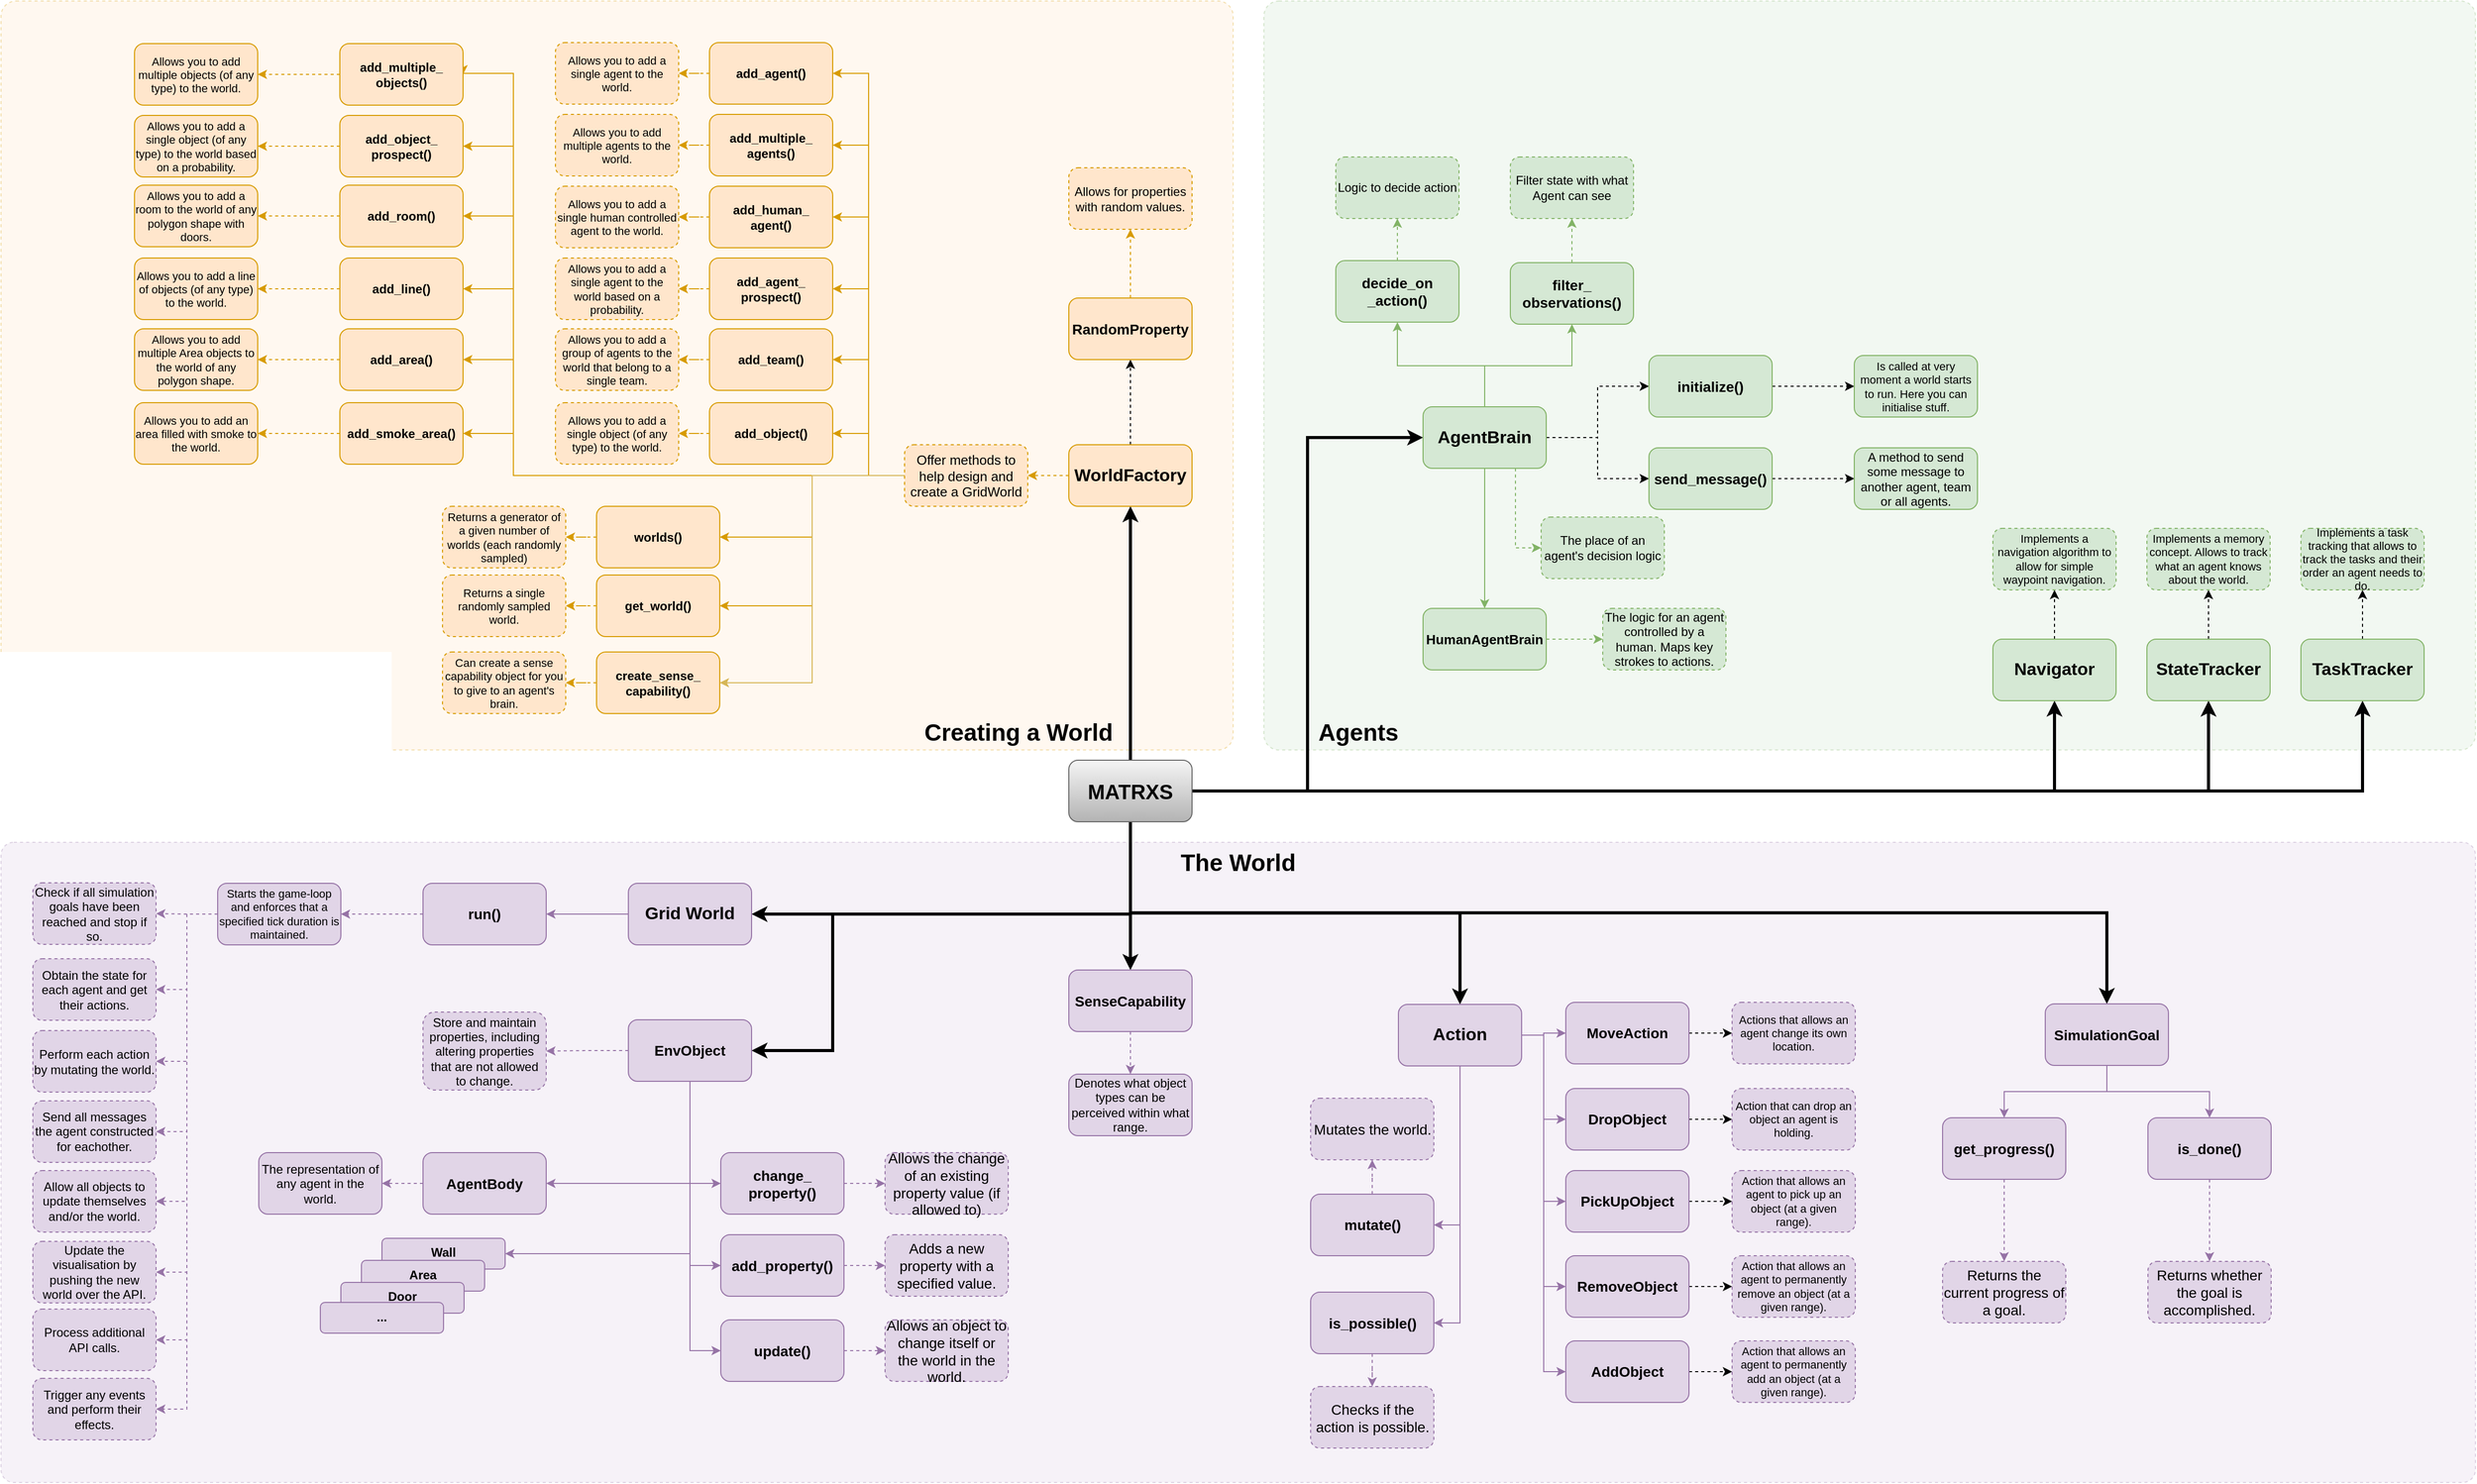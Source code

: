 <mxfile version="10.9.5" type="device"><diagram id="8taYnXCPpmtpU8FPt8AJ" name="Pagina-1"><mxGraphModel dx="2150" dy="1395" grid="1" gridSize="10" guides="1" tooltips="1" connect="1" arrows="1" fold="1" page="1" pageScale="1" pageWidth="1169" pageHeight="827" math="0" shadow="0"><root><mxCell id="0"/><mxCell id="1" parent="0"/><mxCell id="_yiuBKp3TT-PHhkngb2l-62" value="&lt;b style=&quot;font-size: 23px&quot;&gt;Creating a World&amp;nbsp; &amp;nbsp; &amp;nbsp; &amp;nbsp; &amp;nbsp; &amp;nbsp; &amp;nbsp; &amp;nbsp; &amp;nbsp;&amp;nbsp;&lt;/b&gt;" style="rounded=1;whiteSpace=wrap;html=1;dashed=1;strokeWidth=1;fontSize=23;fillColor=#ffe6cc;strokeColor=#d79b00;opacity=30;arcSize=2;verticalAlign=bottom;align=right;" vertex="1" parent="1"><mxGeometry x="-810" y="-350" width="1200" height="730" as="geometry"/></mxCell><mxCell id="_yiuBKp3TT-PHhkngb2l-64" value="&amp;nbsp; &amp;nbsp; &amp;nbsp; &amp;nbsp; &lt;b&gt;Agents&lt;/b&gt;" style="rounded=1;whiteSpace=wrap;html=1;dashed=1;strokeWidth=1;fontSize=23;fillColor=#d5e8d4;strokeColor=#82b366;opacity=30;arcSize=2;align=left;verticalAlign=bottom;" vertex="1" parent="1"><mxGeometry x="420" y="-350" width="1180" height="730" as="geometry"/></mxCell><mxCell id="_yiuBKp3TT-PHhkngb2l-63" value="The World" style="rounded=1;whiteSpace=wrap;html=1;dashed=1;strokeWidth=1;fontSize=23;fillColor=#e1d5e7;strokeColor=#9673a6;opacity=30;arcSize=2;verticalAlign=top;align=center;fontStyle=1" vertex="1" parent="1"><mxGeometry x="-810" y="470" width="2410" height="624" as="geometry"/></mxCell><mxCell id="jhpVk-ZRqLZCsKvaLyKO-5" value="" style="edgeStyle=orthogonalEdgeStyle;rounded=0;orthogonalLoop=1;jettySize=auto;html=1;fillColor=#d5e8d4;strokeColor=#000000;strokeWidth=3;exitX=1;exitY=0.5;exitDx=0;exitDy=0;entryX=0;entryY=0.5;entryDx=0;entryDy=0;" parent="1" source="jhpVk-ZRqLZCsKvaLyKO-1" target="jhpVk-ZRqLZCsKvaLyKO-4" edge="1"><mxGeometry relative="1" as="geometry"><mxPoint x="640" y="420" as="sourcePoint"/></mxGeometry></mxCell><mxCell id="jhpVk-ZRqLZCsKvaLyKO-9" value="" style="edgeStyle=orthogonalEdgeStyle;rounded=0;orthogonalLoop=1;jettySize=auto;html=1;strokeColor=#000000;strokeWidth=3;exitX=0.5;exitY=0;exitDx=0;exitDy=0;" parent="1" source="jhpVk-ZRqLZCsKvaLyKO-1" target="jhpVk-ZRqLZCsKvaLyKO-8" edge="1"><mxGeometry relative="1" as="geometry"><mxPoint x="290" y="292.5" as="sourcePoint"/></mxGeometry></mxCell><mxCell id="iF-ALrff40M43vzb4BRH-104" style="edgeStyle=orthogonalEdgeStyle;rounded=0;orthogonalLoop=1;jettySize=auto;html=1;exitX=1;exitY=0.5;exitDx=0;exitDy=0;entryX=0.5;entryY=1;entryDx=0;entryDy=0;strokeColor=#020203;strokeWidth=3;fontSize=12;" parent="1" source="jhpVk-ZRqLZCsKvaLyKO-1" target="iF-ALrff40M43vzb4BRH-100" edge="1"><mxGeometry relative="1" as="geometry"/></mxCell><mxCell id="iF-ALrff40M43vzb4BRH-105" style="edgeStyle=orthogonalEdgeStyle;rounded=0;orthogonalLoop=1;jettySize=auto;html=1;exitX=1;exitY=0.5;exitDx=0;exitDy=0;entryX=0.5;entryY=1;entryDx=0;entryDy=0;strokeColor=#020203;strokeWidth=3;fontSize=12;" parent="1" source="jhpVk-ZRqLZCsKvaLyKO-1" target="iF-ALrff40M43vzb4BRH-98" edge="1"><mxGeometry relative="1" as="geometry"/></mxCell><mxCell id="iF-ALrff40M43vzb4BRH-106" style="edgeStyle=orthogonalEdgeStyle;rounded=0;orthogonalLoop=1;jettySize=auto;html=1;exitX=1;exitY=0.5;exitDx=0;exitDy=0;strokeColor=#020203;strokeWidth=3;fontSize=12;" parent="1" source="jhpVk-ZRqLZCsKvaLyKO-1" target="iF-ALrff40M43vzb4BRH-102" edge="1"><mxGeometry relative="1" as="geometry"/></mxCell><mxCell id="_yiuBKp3TT-PHhkngb2l-13" style="edgeStyle=orthogonalEdgeStyle;rounded=0;orthogonalLoop=1;jettySize=auto;html=1;exitX=0.5;exitY=1;exitDx=0;exitDy=0;entryX=0.5;entryY=0;entryDx=0;entryDy=0;strokeWidth=3;" edge="1" parent="1" source="jhpVk-ZRqLZCsKvaLyKO-1" target="jhpVk-ZRqLZCsKvaLyKO-58"><mxGeometry relative="1" as="geometry"/></mxCell><mxCell id="_yiuBKp3TT-PHhkngb2l-52" style="edgeStyle=orthogonalEdgeStyle;rounded=0;orthogonalLoop=1;jettySize=auto;html=1;exitX=0.5;exitY=1;exitDx=0;exitDy=0;strokeWidth=3;fontSize=11;entryX=0.5;entryY=0;entryDx=0;entryDy=0;" edge="1" parent="1" source="jhpVk-ZRqLZCsKvaLyKO-1" target="_yiuBKp3TT-PHhkngb2l-53"><mxGeometry relative="1" as="geometry"><mxPoint x="1230.0" y="550" as="targetPoint"/></mxGeometry></mxCell><mxCell id="_yiuBKp3TT-PHhkngb2l-65" style="edgeStyle=orthogonalEdgeStyle;rounded=0;orthogonalLoop=1;jettySize=auto;html=1;exitX=0.5;exitY=1;exitDx=0;exitDy=0;entryX=1;entryY=0.5;entryDx=0;entryDy=0;strokeWidth=3;fontSize=17;" edge="1" parent="1" source="jhpVk-ZRqLZCsKvaLyKO-1" target="jhpVk-ZRqLZCsKvaLyKO-6"><mxGeometry relative="1" as="geometry"/></mxCell><mxCell id="_yiuBKp3TT-PHhkngb2l-66" style="edgeStyle=orthogonalEdgeStyle;rounded=0;orthogonalLoop=1;jettySize=auto;html=1;exitX=0.5;exitY=1;exitDx=0;exitDy=0;entryX=1;entryY=0.5;entryDx=0;entryDy=0;strokeWidth=3;fontSize=17;" edge="1" parent="1" source="jhpVk-ZRqLZCsKvaLyKO-1" target="jhpVk-ZRqLZCsKvaLyKO-60"><mxGeometry relative="1" as="geometry"><Array as="points"><mxPoint x="290" y="540"/><mxPoint y="540"/><mxPoint y="673"/></Array></mxGeometry></mxCell><mxCell id="_yiuBKp3TT-PHhkngb2l-67" style="edgeStyle=orthogonalEdgeStyle;rounded=0;orthogonalLoop=1;jettySize=auto;html=1;exitX=0.5;exitY=1;exitDx=0;exitDy=0;entryX=0.5;entryY=0;entryDx=0;entryDy=0;strokeWidth=3;fontSize=17;" edge="1" parent="1" source="jhpVk-ZRqLZCsKvaLyKO-1" target="jhpVk-ZRqLZCsKvaLyKO-110"><mxGeometry relative="1" as="geometry"/></mxCell><mxCell id="jhpVk-ZRqLZCsKvaLyKO-1" value="MATRXS" style="rounded=1;whiteSpace=wrap;html=1;fillColor=#f5f5f5;strokeColor=#666666;fontStyle=1;fontSize=20;gradientColor=#b3b3b3;" parent="1" vertex="1"><mxGeometry x="230" y="390" width="120" height="60" as="geometry"/></mxCell><mxCell id="jhpVk-ZRqLZCsKvaLyKO-115" value="" style="edgeStyle=orthogonalEdgeStyle;rounded=0;orthogonalLoop=1;jettySize=auto;html=1;dashed=1;strokeColor=#d79b00;fontSize=12;fillColor=#ffe6cc;" parent="1" source="jhpVk-ZRqLZCsKvaLyKO-8" target="jhpVk-ZRqLZCsKvaLyKO-114" edge="1"><mxGeometry relative="1" as="geometry"/></mxCell><mxCell id="jhpVk-ZRqLZCsKvaLyKO-123" value="" style="edgeStyle=orthogonalEdgeStyle;rounded=0;orthogonalLoop=1;jettySize=auto;html=1;dashed=1;strokeColor=#d79b00;fontSize=14;fillColor=#ffe6cc;exitX=0.5;exitY=0;exitDx=0;exitDy=0;" parent="1" source="iF-ALrff40M43vzb4BRH-66" target="jhpVk-ZRqLZCsKvaLyKO-122" edge="1"><mxGeometry relative="1" as="geometry"/></mxCell><mxCell id="iF-ALrff40M43vzb4BRH-67" value="" style="edgeStyle=orthogonalEdgeStyle;rounded=0;orthogonalLoop=1;jettySize=auto;html=1;dashed=1;fontSize=13;" parent="1" source="jhpVk-ZRqLZCsKvaLyKO-8" target="iF-ALrff40M43vzb4BRH-66" edge="1"><mxGeometry relative="1" as="geometry"/></mxCell><mxCell id="jhpVk-ZRqLZCsKvaLyKO-8" value="WorldFactory" style="rounded=1;whiteSpace=wrap;html=1;fillColor=#ffe6cc;strokeColor=#d79b00;fontSize=17;fontStyle=1" parent="1" vertex="1"><mxGeometry x="230" y="82.5" width="120" height="60" as="geometry"/></mxCell><mxCell id="iF-ALrff40M43vzb4BRH-66" value="RandomProperty" style="rounded=1;whiteSpace=wrap;html=1;fillColor=#ffe6cc;strokeColor=#d79b00;fontSize=14;fontStyle=1" parent="1" vertex="1"><mxGeometry x="230" y="-60.5" width="120" height="60" as="geometry"/></mxCell><mxCell id="jhpVk-ZRqLZCsKvaLyKO-122" value="Allows for properties with random values." style="rounded=1;whiteSpace=wrap;html=1;fillColor=#ffe6cc;strokeColor=#d79b00;fontSize=12;fontStyle=0;dashed=1;" parent="1" vertex="1"><mxGeometry x="230" y="-187.5" width="120" height="60" as="geometry"/></mxCell><mxCell id="iF-ALrff40M43vzb4BRH-37" style="edgeStyle=orthogonalEdgeStyle;rounded=0;orthogonalLoop=1;jettySize=auto;html=1;exitX=0;exitY=0.5;exitDx=0;exitDy=0;entryX=1;entryY=0.5;entryDx=0;entryDy=0;fillColor=#ffe6cc;strokeColor=#d79b00;" parent="1" source="jhpVk-ZRqLZCsKvaLyKO-114" target="iF-ALrff40M43vzb4BRH-3" edge="1"><mxGeometry relative="1" as="geometry"/></mxCell><mxCell id="iF-ALrff40M43vzb4BRH-38" style="edgeStyle=orthogonalEdgeStyle;rounded=0;orthogonalLoop=1;jettySize=auto;html=1;exitX=0;exitY=0.5;exitDx=0;exitDy=0;entryX=1;entryY=0.5;entryDx=0;entryDy=0;fillColor=#ffe6cc;strokeColor=#d79b00;" parent="1" source="jhpVk-ZRqLZCsKvaLyKO-114" target="iF-ALrff40M43vzb4BRH-14" edge="1"><mxGeometry relative="1" as="geometry"/></mxCell><mxCell id="iF-ALrff40M43vzb4BRH-39" style="edgeStyle=orthogonalEdgeStyle;rounded=0;orthogonalLoop=1;jettySize=auto;html=1;exitX=0;exitY=0.5;exitDx=0;exitDy=0;entryX=1;entryY=0.5;entryDx=0;entryDy=0;fillColor=#ffe6cc;strokeColor=#d79b00;" parent="1" source="jhpVk-ZRqLZCsKvaLyKO-114" target="iF-ALrff40M43vzb4BRH-11" edge="1"><mxGeometry relative="1" as="geometry"/></mxCell><mxCell id="iF-ALrff40M43vzb4BRH-40" style="edgeStyle=orthogonalEdgeStyle;rounded=0;orthogonalLoop=1;jettySize=auto;html=1;exitX=0;exitY=0.5;exitDx=0;exitDy=0;entryX=1;entryY=0.5;entryDx=0;entryDy=0;fillColor=#ffe6cc;strokeColor=#d79b00;" parent="1" source="jhpVk-ZRqLZCsKvaLyKO-114" target="iF-ALrff40M43vzb4BRH-10" edge="1"><mxGeometry relative="1" as="geometry"/></mxCell><mxCell id="iF-ALrff40M43vzb4BRH-41" style="edgeStyle=orthogonalEdgeStyle;rounded=0;orthogonalLoop=1;jettySize=auto;html=1;exitX=0;exitY=0.5;exitDx=0;exitDy=0;entryX=1;entryY=0.5;entryDx=0;entryDy=0;fillColor=#ffe6cc;strokeColor=#d79b00;" parent="1" source="jhpVk-ZRqLZCsKvaLyKO-114" target="iF-ALrff40M43vzb4BRH-2" edge="1"><mxGeometry relative="1" as="geometry"/></mxCell><mxCell id="iF-ALrff40M43vzb4BRH-42" style="edgeStyle=orthogonalEdgeStyle;rounded=0;orthogonalLoop=1;jettySize=auto;html=1;exitX=0;exitY=0.5;exitDx=0;exitDy=0;entryX=1;entryY=0.5;entryDx=0;entryDy=0;fillColor=#ffe6cc;strokeColor=#d79b00;" parent="1" source="jhpVk-ZRqLZCsKvaLyKO-114" target="iF-ALrff40M43vzb4BRH-1" edge="1"><mxGeometry relative="1" as="geometry"/></mxCell><mxCell id="iF-ALrff40M43vzb4BRH-43" style="edgeStyle=orthogonalEdgeStyle;rounded=0;orthogonalLoop=1;jettySize=auto;html=1;exitX=0;exitY=0.5;exitDx=0;exitDy=0;entryX=1;entryY=0.5;entryDx=0;entryDy=0;fillColor=#ffe6cc;strokeColor=#d79b00;" parent="1" source="jhpVk-ZRqLZCsKvaLyKO-114" target="iF-ALrff40M43vzb4BRH-16" edge="1"><mxGeometry relative="1" as="geometry"/></mxCell><mxCell id="iF-ALrff40M43vzb4BRH-44" style="edgeStyle=orthogonalEdgeStyle;rounded=0;orthogonalLoop=1;jettySize=auto;html=1;exitX=0;exitY=0.5;exitDx=0;exitDy=0;entryX=1;entryY=0.5;entryDx=0;entryDy=0;fillColor=#ffe6cc;strokeColor=#d79b00;" parent="1" source="jhpVk-ZRqLZCsKvaLyKO-114" target="iF-ALrff40M43vzb4BRH-15" edge="1"><mxGeometry relative="1" as="geometry"/></mxCell><mxCell id="iF-ALrff40M43vzb4BRH-68" style="edgeStyle=orthogonalEdgeStyle;rounded=0;orthogonalLoop=1;jettySize=auto;html=1;exitX=0;exitY=0.5;exitDx=0;exitDy=0;fontSize=14;fillColor=#ffe6cc;strokeColor=#d79b00;" parent="1" source="jhpVk-ZRqLZCsKvaLyKO-114" target="iF-ALrff40M43vzb4BRH-8" edge="1"><mxGeometry relative="1" as="geometry"><Array as="points"><mxPoint x="-311" y="112.5"/><mxPoint x="-311" y="71.5"/></Array></mxGeometry></mxCell><mxCell id="iF-ALrff40M43vzb4BRH-69" style="edgeStyle=orthogonalEdgeStyle;rounded=0;orthogonalLoop=1;jettySize=auto;html=1;exitX=0;exitY=0.5;exitDx=0;exitDy=0;entryX=1;entryY=0.5;entryDx=0;entryDy=0;fontSize=14;fillColor=#ffe6cc;strokeColor=#d79b00;" parent="1" source="jhpVk-ZRqLZCsKvaLyKO-114" target="iF-ALrff40M43vzb4BRH-7" edge="1"><mxGeometry relative="1" as="geometry"><Array as="points"><mxPoint x="-311" y="112.5"/><mxPoint x="-311" y="-0.5"/></Array></mxGeometry></mxCell><mxCell id="iF-ALrff40M43vzb4BRH-70" style="edgeStyle=orthogonalEdgeStyle;rounded=0;orthogonalLoop=1;jettySize=auto;html=1;exitX=0;exitY=0.5;exitDx=0;exitDy=0;entryX=1;entryY=0.5;entryDx=0;entryDy=0;fontSize=14;fillColor=#ffe6cc;strokeColor=#d79b00;" parent="1" source="jhpVk-ZRqLZCsKvaLyKO-114" target="iF-ALrff40M43vzb4BRH-6" edge="1"><mxGeometry relative="1" as="geometry"><Array as="points"><mxPoint x="-311" y="112.5"/><mxPoint x="-311" y="-69.5"/></Array></mxGeometry></mxCell><mxCell id="iF-ALrff40M43vzb4BRH-71" style="edgeStyle=orthogonalEdgeStyle;rounded=0;orthogonalLoop=1;jettySize=auto;html=1;exitX=0;exitY=0.5;exitDx=0;exitDy=0;entryX=1;entryY=0.5;entryDx=0;entryDy=0;fontSize=14;fillColor=#ffe6cc;strokeColor=#d79b00;" parent="1" source="jhpVk-ZRqLZCsKvaLyKO-114" target="iF-ALrff40M43vzb4BRH-5" edge="1"><mxGeometry relative="1" as="geometry"><Array as="points"><mxPoint x="-311" y="112.5"/><mxPoint x="-311" y="-140.5"/></Array></mxGeometry></mxCell><mxCell id="iF-ALrff40M43vzb4BRH-72" style="edgeStyle=orthogonalEdgeStyle;rounded=0;orthogonalLoop=1;jettySize=auto;html=1;exitX=0;exitY=0.5;exitDx=0;exitDy=0;entryX=1;entryY=0.5;entryDx=0;entryDy=0;fontSize=14;fillColor=#ffe6cc;strokeColor=#d79b00;" parent="1" source="jhpVk-ZRqLZCsKvaLyKO-114" target="iF-ALrff40M43vzb4BRH-12" edge="1"><mxGeometry relative="1" as="geometry"><Array as="points"><mxPoint x="-311" y="112.5"/><mxPoint x="-311" y="-208.5"/></Array></mxGeometry></mxCell><mxCell id="iF-ALrff40M43vzb4BRH-73" style="edgeStyle=orthogonalEdgeStyle;rounded=0;orthogonalLoop=1;jettySize=auto;html=1;exitX=0;exitY=0.5;exitDx=0;exitDy=0;entryX=1;entryY=0.5;entryDx=0;entryDy=0;fontSize=14;fillColor=#ffe6cc;strokeColor=#d79b00;" parent="1" source="jhpVk-ZRqLZCsKvaLyKO-114" target="iF-ALrff40M43vzb4BRH-4" edge="1"><mxGeometry relative="1" as="geometry"><Array as="points"><mxPoint x="-311" y="112.5"/><mxPoint x="-311" y="-279.5"/></Array></mxGeometry></mxCell><mxCell id="_yiuBKp3TT-PHhkngb2l-51" style="edgeStyle=orthogonalEdgeStyle;rounded=0;orthogonalLoop=1;jettySize=auto;html=1;exitX=0;exitY=0.5;exitDx=0;exitDy=0;entryX=1;entryY=0.5;entryDx=0;entryDy=0;strokeWidth=1;fontSize=11;fillColor=#fff2cc;strokeColor=#d6b656;" edge="1" parent="1" source="jhpVk-ZRqLZCsKvaLyKO-114" target="iF-ALrff40M43vzb4BRH-9"><mxGeometry relative="1" as="geometry"/></mxCell><mxCell id="jhpVk-ZRqLZCsKvaLyKO-114" value="Offer methods to help design and create a GridWorld" style="rounded=1;whiteSpace=wrap;html=1;fillColor=#ffe6cc;strokeColor=#d79b00;fontSize=13;fontStyle=0;dashed=1;" parent="1" vertex="1"><mxGeometry x="70" y="82.5" width="120" height="60" as="geometry"/></mxCell><mxCell id="jhpVk-ZRqLZCsKvaLyKO-89" value="" style="edgeStyle=orthogonalEdgeStyle;rounded=0;orthogonalLoop=1;jettySize=auto;html=1;strokeColor=#9673a6;fillColor=#e1d5e7;" parent="1" source="jhpVk-ZRqLZCsKvaLyKO-6" target="jhpVk-ZRqLZCsKvaLyKO-88" edge="1"><mxGeometry relative="1" as="geometry"/></mxCell><mxCell id="jhpVk-ZRqLZCsKvaLyKO-6" value="Grid World" style="rounded=1;whiteSpace=wrap;html=1;fillColor=#e1d5e7;strokeColor=#9673a6;fontSize=17;fontStyle=1" parent="1" vertex="1"><mxGeometry x="-199" y="510" width="120" height="60" as="geometry"/></mxCell><mxCell id="jhpVk-ZRqLZCsKvaLyKO-93" value="" style="edgeStyle=orthogonalEdgeStyle;rounded=0;orthogonalLoop=1;jettySize=auto;html=1;dashed=1;strokeColor=#9673a6;entryX=1;entryY=0.5;entryDx=0;entryDy=0;fillColor=#e1d5e7;exitX=0;exitY=0.5;exitDx=0;exitDy=0;" parent="1" source="iF-ALrff40M43vzb4BRH-74" target="jhpVk-ZRqLZCsKvaLyKO-92" edge="1"><mxGeometry relative="1" as="geometry"><mxPoint x="-619" y="597" as="sourcePoint"/></mxGeometry></mxCell><mxCell id="jhpVk-ZRqLZCsKvaLyKO-95" value="" style="edgeStyle=orthogonalEdgeStyle;rounded=0;orthogonalLoop=1;jettySize=auto;html=1;dashed=1;strokeColor=#9673a6;fillColor=#e1d5e7;exitX=0;exitY=0.5;exitDx=0;exitDy=0;entryX=1;entryY=0.5;entryDx=0;entryDy=0;" parent="1" source="iF-ALrff40M43vzb4BRH-74" target="jhpVk-ZRqLZCsKvaLyKO-94" edge="1"><mxGeometry relative="1" as="geometry"><mxPoint x="-619" y="671" as="sourcePoint"/></mxGeometry></mxCell><mxCell id="jhpVk-ZRqLZCsKvaLyKO-97" value="" style="edgeStyle=orthogonalEdgeStyle;rounded=0;orthogonalLoop=1;jettySize=auto;html=1;dashed=1;strokeColor=#9673a6;entryX=1;entryY=0.5;entryDx=0;entryDy=0;fillColor=#e1d5e7;exitX=0;exitY=0.5;exitDx=0;exitDy=0;" parent="1" source="iF-ALrff40M43vzb4BRH-74" target="jhpVk-ZRqLZCsKvaLyKO-96" edge="1"><mxGeometry relative="1" as="geometry"><mxPoint x="-619" y="597" as="sourcePoint"/></mxGeometry></mxCell><mxCell id="jhpVk-ZRqLZCsKvaLyKO-99" value="" style="edgeStyle=orthogonalEdgeStyle;rounded=0;orthogonalLoop=1;jettySize=auto;html=1;dashed=1;strokeColor=#9673a6;entryX=1;entryY=0.5;entryDx=0;entryDy=0;fillColor=#e1d5e7;exitX=0;exitY=0.5;exitDx=0;exitDy=0;" parent="1" source="iF-ALrff40M43vzb4BRH-74" target="jhpVk-ZRqLZCsKvaLyKO-98" edge="1"><mxGeometry relative="1" as="geometry"><mxPoint x="-619" y="597" as="sourcePoint"/></mxGeometry></mxCell><mxCell id="jhpVk-ZRqLZCsKvaLyKO-101" value="" style="edgeStyle=orthogonalEdgeStyle;rounded=0;orthogonalLoop=1;jettySize=auto;html=1;dashed=1;strokeColor=#9673a6;entryX=1;entryY=0.5;entryDx=0;entryDy=0;fillColor=#e1d5e7;exitX=0;exitY=0.5;exitDx=0;exitDy=0;" parent="1" source="iF-ALrff40M43vzb4BRH-74" target="jhpVk-ZRqLZCsKvaLyKO-100" edge="1"><mxGeometry relative="1" as="geometry"><mxPoint x="-619" y="597" as="sourcePoint"/></mxGeometry></mxCell><mxCell id="jhpVk-ZRqLZCsKvaLyKO-109" value="" style="edgeStyle=orthogonalEdgeStyle;rounded=0;orthogonalLoop=1;jettySize=auto;html=1;dashed=1;strokeColor=#9673a6;entryX=1;entryY=0.5;entryDx=0;entryDy=0;fillColor=#e1d5e7;exitX=0;exitY=0.5;exitDx=0;exitDy=0;" parent="1" source="iF-ALrff40M43vzb4BRH-74" target="jhpVk-ZRqLZCsKvaLyKO-108" edge="1"><mxGeometry relative="1" as="geometry"><mxPoint x="-619" y="597" as="sourcePoint"/></mxGeometry></mxCell><mxCell id="iF-ALrff40M43vzb4BRH-75" value="" style="edgeStyle=orthogonalEdgeStyle;rounded=0;orthogonalLoop=1;jettySize=auto;html=1;strokeColor=#9673a6;fontSize=14;dashed=1;fillColor=#e1d5e7;" parent="1" source="jhpVk-ZRqLZCsKvaLyKO-88" target="iF-ALrff40M43vzb4BRH-74" edge="1"><mxGeometry relative="1" as="geometry"/></mxCell><mxCell id="jhpVk-ZRqLZCsKvaLyKO-88" value="run()" style="rounded=1;whiteSpace=wrap;html=1;fillColor=#e1d5e7;strokeColor=#9673a6;fontStyle=1;fontSize=14;" parent="1" vertex="1"><mxGeometry x="-399" y="510" width="120" height="60" as="geometry"/></mxCell><mxCell id="iF-ALrff40M43vzb4BRH-114" style="edgeStyle=orthogonalEdgeStyle;rounded=0;orthogonalLoop=1;jettySize=auto;html=1;exitX=0;exitY=0.5;exitDx=0;exitDy=0;entryX=1;entryY=0.5;entryDx=0;entryDy=0;strokeColor=#9673a6;strokeWidth=1;fontSize=11;fillColor=#e1d5e7;dashed=1;" parent="1" source="iF-ALrff40M43vzb4BRH-74" target="iF-ALrff40M43vzb4BRH-113" edge="1"><mxGeometry relative="1" as="geometry"/></mxCell><mxCell id="iF-ALrff40M43vzb4BRH-116" style="edgeStyle=orthogonalEdgeStyle;rounded=0;orthogonalLoop=1;jettySize=auto;html=1;exitX=0;exitY=0.5;exitDx=0;exitDy=0;entryX=1;entryY=0.5;entryDx=0;entryDy=0;dashed=1;strokeColor=#9673a6;strokeWidth=1;fontSize=11;fillColor=#e1d5e7;" parent="1" source="iF-ALrff40M43vzb4BRH-74" target="iF-ALrff40M43vzb4BRH-115" edge="1"><mxGeometry relative="1" as="geometry"/></mxCell><mxCell id="iF-ALrff40M43vzb4BRH-74" value="Starts the game-loop and enforces that a specified tick duration is maintained." style="rounded=1;whiteSpace=wrap;html=1;fillColor=#e1d5e7;strokeColor=#9673a6;fontStyle=0;fontSize=11;" parent="1" vertex="1"><mxGeometry x="-599" y="510" width="120" height="60" as="geometry"/></mxCell><mxCell id="jhpVk-ZRqLZCsKvaLyKO-108" value="Trigger any events and perform their effects." style="rounded=1;whiteSpace=wrap;html=1;fillColor=#e1d5e7;strokeColor=#9673a6;dashed=1;" parent="1" vertex="1"><mxGeometry x="-779" y="992.5" width="120" height="60" as="geometry"/></mxCell><mxCell id="jhpVk-ZRqLZCsKvaLyKO-100" value="Perform each action by mutating the world." style="rounded=1;whiteSpace=wrap;html=1;fillColor=#e1d5e7;strokeColor=#9673a6;dashed=1;" parent="1" vertex="1"><mxGeometry x="-779" y="653.5" width="120" height="60" as="geometry"/></mxCell><mxCell id="jhpVk-ZRqLZCsKvaLyKO-98" value="Allow all objects to update themselves and/or the world." style="rounded=1;whiteSpace=wrap;html=1;fillColor=#e1d5e7;strokeColor=#9673a6;dashed=1;" parent="1" vertex="1"><mxGeometry x="-779" y="790" width="120" height="60" as="geometry"/></mxCell><mxCell id="jhpVk-ZRqLZCsKvaLyKO-96" value="Update the visualisation by pushing the new world over the API." style="rounded=1;whiteSpace=wrap;html=1;fillColor=#e1d5e7;strokeColor=#9673a6;dashed=1;" parent="1" vertex="1"><mxGeometry x="-779" y="859" width="120" height="60" as="geometry"/></mxCell><mxCell id="jhpVk-ZRqLZCsKvaLyKO-94" value="Obtain the state for each agent and get their actions." style="rounded=1;whiteSpace=wrap;html=1;fillColor=#e1d5e7;strokeColor=#9673a6;dashed=1;" parent="1" vertex="1"><mxGeometry x="-779" y="583.5" width="120" height="60" as="geometry"/></mxCell><mxCell id="jhpVk-ZRqLZCsKvaLyKO-92" value="Process additional API calls." style="rounded=1;whiteSpace=wrap;html=1;fillColor=#e1d5e7;strokeColor=#9673a6;dashed=1;" parent="1" vertex="1"><mxGeometry x="-779" y="925" width="120" height="60" as="geometry"/></mxCell><mxCell id="jhpVk-ZRqLZCsKvaLyKO-65" value="" style="edgeStyle=orthogonalEdgeStyle;rounded=0;orthogonalLoop=1;jettySize=auto;html=1;strokeColor=#9673a6;fillColor=#e1d5e7;exitX=0.5;exitY=1;exitDx=0;exitDy=0;entryX=1;entryY=0.5;entryDx=0;entryDy=0;" parent="1" source="jhpVk-ZRqLZCsKvaLyKO-60" target="jhpVk-ZRqLZCsKvaLyKO-64" edge="1"><mxGeometry relative="1" as="geometry"/></mxCell><mxCell id="jhpVk-ZRqLZCsKvaLyKO-80" value="" style="edgeStyle=orthogonalEdgeStyle;rounded=0;orthogonalLoop=1;jettySize=auto;html=1;strokeColor=#9673a6;dashed=1;fillColor=#e1d5e7;" parent="1" source="jhpVk-ZRqLZCsKvaLyKO-60" target="jhpVk-ZRqLZCsKvaLyKO-79" edge="1"><mxGeometry relative="1" as="geometry"/></mxCell><mxCell id="_yiuBKp3TT-PHhkngb2l-4" style="edgeStyle=orthogonalEdgeStyle;rounded=0;orthogonalLoop=1;jettySize=auto;html=1;exitX=0.5;exitY=1;exitDx=0;exitDy=0;entryX=1;entryY=0.5;entryDx=0;entryDy=0;strokeWidth=1;fillColor=#e1d5e7;strokeColor=#9673a6;" edge="1" parent="1" source="jhpVk-ZRqLZCsKvaLyKO-60" target="jhpVk-ZRqLZCsKvaLyKO-66"><mxGeometry relative="1" as="geometry"/></mxCell><mxCell id="_yiuBKp3TT-PHhkngb2l-8" style="edgeStyle=orthogonalEdgeStyle;rounded=0;orthogonalLoop=1;jettySize=auto;html=1;exitX=0.5;exitY=1;exitDx=0;exitDy=0;entryX=0;entryY=0.5;entryDx=0;entryDy=0;strokeWidth=1;fillColor=#e1d5e7;strokeColor=#9673a6;" edge="1" parent="1" source="jhpVk-ZRqLZCsKvaLyKO-60" target="iF-ALrff40M43vzb4BRH-78"><mxGeometry relative="1" as="geometry"/></mxCell><mxCell id="_yiuBKp3TT-PHhkngb2l-9" style="edgeStyle=orthogonalEdgeStyle;rounded=0;orthogonalLoop=1;jettySize=auto;html=1;exitX=0.5;exitY=1;exitDx=0;exitDy=0;entryX=0;entryY=0.5;entryDx=0;entryDy=0;strokeWidth=1;fillColor=#e1d5e7;strokeColor=#9673a6;" edge="1" parent="1" source="jhpVk-ZRqLZCsKvaLyKO-60" target="iF-ALrff40M43vzb4BRH-76"><mxGeometry relative="1" as="geometry"/></mxCell><mxCell id="_yiuBKp3TT-PHhkngb2l-10" style="edgeStyle=orthogonalEdgeStyle;rounded=0;orthogonalLoop=1;jettySize=auto;html=1;exitX=0.5;exitY=1;exitDx=0;exitDy=0;entryX=0;entryY=0.5;entryDx=0;entryDy=0;strokeWidth=1;fillColor=#e1d5e7;strokeColor=#9673a6;" edge="1" parent="1" source="jhpVk-ZRqLZCsKvaLyKO-60" target="iF-ALrff40M43vzb4BRH-80"><mxGeometry relative="1" as="geometry"/></mxCell><mxCell id="jhpVk-ZRqLZCsKvaLyKO-60" value="EnvObject" style="rounded=1;whiteSpace=wrap;html=1;fillColor=#e1d5e7;strokeColor=#9673a6;fontStyle=1;fontSize=14;" parent="1" vertex="1"><mxGeometry x="-199" y="643" width="120" height="60" as="geometry"/></mxCell><mxCell id="iF-ALrff40M43vzb4BRH-87" value="" style="edgeStyle=orthogonalEdgeStyle;rounded=0;orthogonalLoop=1;jettySize=auto;html=1;dashed=1;strokeColor=#9673a6;fontSize=13;fillColor=#e1d5e7;" parent="1" source="iF-ALrff40M43vzb4BRH-80" target="iF-ALrff40M43vzb4BRH-86" edge="1"><mxGeometry relative="1" as="geometry"/></mxCell><mxCell id="iF-ALrff40M43vzb4BRH-80" value="update()" style="rounded=1;whiteSpace=wrap;html=1;fillColor=#e1d5e7;strokeColor=#9673a6;fontStyle=1;fontSize=14;" parent="1" vertex="1"><mxGeometry x="-109" y="935.5" width="120" height="60" as="geometry"/></mxCell><mxCell id="iF-ALrff40M43vzb4BRH-86" value="Allows an object to change itself or the world in the world." style="rounded=1;whiteSpace=wrap;html=1;fillColor=#e1d5e7;strokeColor=#9673a6;fontStyle=0;fontSize=14;dashed=1;" parent="1" vertex="1"><mxGeometry x="51" y="935.5" width="120" height="60" as="geometry"/></mxCell><mxCell id="iF-ALrff40M43vzb4BRH-83" value="" style="edgeStyle=orthogonalEdgeStyle;rounded=0;orthogonalLoop=1;jettySize=auto;html=1;dashed=1;strokeColor=#9673a6;fontSize=13;fillColor=#e1d5e7;" parent="1" source="iF-ALrff40M43vzb4BRH-78" target="iF-ALrff40M43vzb4BRH-82" edge="1"><mxGeometry relative="1" as="geometry"/></mxCell><mxCell id="iF-ALrff40M43vzb4BRH-78" value="change_&lt;br&gt;property()" style="rounded=1;whiteSpace=wrap;html=1;fillColor=#e1d5e7;strokeColor=#9673a6;fontStyle=1;fontSize=14;" parent="1" vertex="1"><mxGeometry x="-109" y="772.5" width="120" height="60" as="geometry"/></mxCell><mxCell id="iF-ALrff40M43vzb4BRH-82" value="Allows the change of an existing property value (if allowed to)" style="rounded=1;whiteSpace=wrap;html=1;fillColor=#e1d5e7;strokeColor=#9673a6;fontStyle=0;fontSize=14;dashed=1;" parent="1" vertex="1"><mxGeometry x="51" y="772.5" width="120" height="60" as="geometry"/></mxCell><mxCell id="iF-ALrff40M43vzb4BRH-85" value="" style="edgeStyle=orthogonalEdgeStyle;rounded=0;orthogonalLoop=1;jettySize=auto;html=1;dashed=1;strokeColor=#9673a6;fontSize=13;fillColor=#e1d5e7;" parent="1" source="iF-ALrff40M43vzb4BRH-76" target="iF-ALrff40M43vzb4BRH-84" edge="1"><mxGeometry relative="1" as="geometry"/></mxCell><mxCell id="iF-ALrff40M43vzb4BRH-76" value="add_property()" style="rounded=1;whiteSpace=wrap;html=1;fillColor=#e1d5e7;strokeColor=#9673a6;fontStyle=1;fontSize=14;" parent="1" vertex="1"><mxGeometry x="-109" y="852.5" width="120" height="60" as="geometry"/></mxCell><mxCell id="iF-ALrff40M43vzb4BRH-84" value="Adds a new property with a specified value." style="rounded=1;whiteSpace=wrap;html=1;fillColor=#e1d5e7;strokeColor=#9673a6;fontStyle=0;fontSize=14;dashed=1;" parent="1" vertex="1"><mxGeometry x="51" y="852.5" width="120" height="60" as="geometry"/></mxCell><mxCell id="jhpVk-ZRqLZCsKvaLyKO-79" value="Store and maintain properties, including altering properties that are not allowed to change." style="rounded=1;whiteSpace=wrap;html=1;fillColor=#e1d5e7;strokeColor=#9673a6;dashed=1;" parent="1" vertex="1"><mxGeometry x="-399" y="635.5" width="120" height="76" as="geometry"/></mxCell><mxCell id="jhpVk-ZRqLZCsKvaLyKO-75" value="" style="edgeStyle=orthogonalEdgeStyle;rounded=0;orthogonalLoop=1;jettySize=auto;html=1;strokeColor=#9673a6;dashed=1;fillColor=#e1d5e7;exitX=0;exitY=0.5;exitDx=0;exitDy=0;" parent="1" source="jhpVk-ZRqLZCsKvaLyKO-64" target="jhpVk-ZRqLZCsKvaLyKO-74" edge="1"><mxGeometry relative="1" as="geometry"/></mxCell><mxCell id="jhpVk-ZRqLZCsKvaLyKO-64" value="AgentBody" style="rounded=1;whiteSpace=wrap;html=1;fillColor=#e1d5e7;strokeColor=#9673a6;fontStyle=1;fontSize=14;" parent="1" vertex="1"><mxGeometry x="-399" y="772.5" width="120" height="60" as="geometry"/></mxCell><mxCell id="jhpVk-ZRqLZCsKvaLyKO-74" value="The representation of any agent in the world." style="rounded=1;whiteSpace=wrap;html=1;fillColor=#e1d5e7;strokeColor=#9673a6;" parent="1" vertex="1"><mxGeometry x="-559" y="772.5" width="120" height="60" as="geometry"/></mxCell><mxCell id="_yiuBKp3TT-PHhkngb2l-21" style="edgeStyle=orthogonalEdgeStyle;rounded=0;orthogonalLoop=1;jettySize=auto;html=1;exitX=1;exitY=0.5;exitDx=0;exitDy=0;entryX=0;entryY=0.5;entryDx=0;entryDy=0;strokeWidth=1;fillColor=#e1d5e7;strokeColor=#9673a6;" edge="1" parent="1" source="jhpVk-ZRqLZCsKvaLyKO-58" target="_yiuBKp3TT-PHhkngb2l-15"><mxGeometry relative="1" as="geometry"/></mxCell><mxCell id="_yiuBKp3TT-PHhkngb2l-38" value="" style="edgeStyle=orthogonalEdgeStyle;rounded=0;orthogonalLoop=1;jettySize=auto;html=1;strokeWidth=1;fontSize=11;entryX=1;entryY=0.5;entryDx=0;entryDy=0;fillColor=#e1d5e7;strokeColor=#9673a6;" edge="1" parent="1" source="jhpVk-ZRqLZCsKvaLyKO-58" target="_yiuBKp3TT-PHhkngb2l-37"><mxGeometry relative="1" as="geometry"/></mxCell><mxCell id="_yiuBKp3TT-PHhkngb2l-40" style="edgeStyle=orthogonalEdgeStyle;rounded=0;orthogonalLoop=1;jettySize=auto;html=1;exitX=0.5;exitY=1;exitDx=0;exitDy=0;entryX=1;entryY=0.5;entryDx=0;entryDy=0;strokeWidth=1;fontSize=11;fillColor=#e1d5e7;strokeColor=#9673a6;" edge="1" parent="1" source="jhpVk-ZRqLZCsKvaLyKO-58" target="_yiuBKp3TT-PHhkngb2l-39"><mxGeometry relative="1" as="geometry"/></mxCell><mxCell id="_yiuBKp3TT-PHhkngb2l-47" style="edgeStyle=orthogonalEdgeStyle;rounded=0;orthogonalLoop=1;jettySize=auto;html=1;exitX=1;exitY=0.5;exitDx=0;exitDy=0;entryX=0;entryY=0.5;entryDx=0;entryDy=0;strokeWidth=1;fontSize=11;fillColor=#e1d5e7;strokeColor=#9673a6;" edge="1" parent="1" source="jhpVk-ZRqLZCsKvaLyKO-58" target="_yiuBKp3TT-PHhkngb2l-17"><mxGeometry relative="1" as="geometry"/></mxCell><mxCell id="_yiuBKp3TT-PHhkngb2l-48" style="edgeStyle=orthogonalEdgeStyle;rounded=0;orthogonalLoop=1;jettySize=auto;html=1;exitX=1;exitY=0.5;exitDx=0;exitDy=0;entryX=0;entryY=0.5;entryDx=0;entryDy=0;strokeWidth=1;fontSize=11;fillColor=#e1d5e7;strokeColor=#9673a6;" edge="1" parent="1" source="jhpVk-ZRqLZCsKvaLyKO-58" target="_yiuBKp3TT-PHhkngb2l-18"><mxGeometry relative="1" as="geometry"/></mxCell><mxCell id="_yiuBKp3TT-PHhkngb2l-49" style="edgeStyle=orthogonalEdgeStyle;rounded=0;orthogonalLoop=1;jettySize=auto;html=1;exitX=1;exitY=0.5;exitDx=0;exitDy=0;entryX=0;entryY=0.5;entryDx=0;entryDy=0;strokeWidth=1;fontSize=11;fillColor=#e1d5e7;strokeColor=#9673a6;" edge="1" parent="1" source="jhpVk-ZRqLZCsKvaLyKO-58" target="_yiuBKp3TT-PHhkngb2l-20"><mxGeometry relative="1" as="geometry"/></mxCell><mxCell id="_yiuBKp3TT-PHhkngb2l-50" style="edgeStyle=orthogonalEdgeStyle;rounded=0;orthogonalLoop=1;jettySize=auto;html=1;exitX=1;exitY=0.5;exitDx=0;exitDy=0;entryX=0;entryY=0.5;entryDx=0;entryDy=0;strokeWidth=1;fontSize=11;fillColor=#e1d5e7;strokeColor=#9673a6;" edge="1" parent="1" source="jhpVk-ZRqLZCsKvaLyKO-58" target="_yiuBKp3TT-PHhkngb2l-19"><mxGeometry relative="1" as="geometry"/></mxCell><mxCell id="jhpVk-ZRqLZCsKvaLyKO-58" value="Action" style="rounded=1;whiteSpace=wrap;html=1;fillColor=#e1d5e7;strokeColor=#9673a6;fontStyle=1;fontSize=17;" parent="1" vertex="1"><mxGeometry x="551" y="628" width="120" height="60" as="geometry"/></mxCell><mxCell id="_yiuBKp3TT-PHhkngb2l-44" value="" style="edgeStyle=orthogonalEdgeStyle;rounded=0;orthogonalLoop=1;jettySize=auto;html=1;dashed=1;strokeWidth=1;fontSize=11;fillColor=#e1d5e7;strokeColor=#9673a6;" edge="1" parent="1" source="_yiuBKp3TT-PHhkngb2l-37" target="_yiuBKp3TT-PHhkngb2l-43"><mxGeometry relative="1" as="geometry"/></mxCell><mxCell id="_yiuBKp3TT-PHhkngb2l-37" value="mutate()" style="rounded=1;whiteSpace=wrap;html=1;fillColor=#e1d5e7;strokeColor=#9673a6;fontStyle=1;fontSize=14;" vertex="1" parent="1"><mxGeometry x="465.5" y="813" width="120" height="60" as="geometry"/></mxCell><mxCell id="_yiuBKp3TT-PHhkngb2l-43" value="Mutates the world." style="rounded=1;whiteSpace=wrap;html=1;fillColor=#e1d5e7;strokeColor=#9673a6;fontStyle=0;fontSize=14;dashed=1;" vertex="1" parent="1"><mxGeometry x="465.5" y="719.5" width="120" height="60" as="geometry"/></mxCell><mxCell id="_yiuBKp3TT-PHhkngb2l-27" value="" style="edgeStyle=orthogonalEdgeStyle;rounded=0;orthogonalLoop=1;jettySize=auto;html=1;strokeWidth=1;fontStyle=0;dashed=1;" edge="1" parent="1" source="_yiuBKp3TT-PHhkngb2l-15" target="_yiuBKp3TT-PHhkngb2l-26"><mxGeometry relative="1" as="geometry"/></mxCell><mxCell id="_yiuBKp3TT-PHhkngb2l-15" value="MoveAction" style="rounded=1;whiteSpace=wrap;html=1;fillColor=#e1d5e7;strokeColor=#9673a6;fontStyle=1;fontSize=14;" vertex="1" parent="1"><mxGeometry x="714" y="626" width="120" height="60" as="geometry"/></mxCell><mxCell id="_yiuBKp3TT-PHhkngb2l-26" value="Actions that allows an agent change its own location." style="rounded=1;whiteSpace=wrap;html=1;fillColor=#e1d5e7;strokeColor=#9673a6;fontStyle=0;fontSize=11;dashed=1;" vertex="1" parent="1"><mxGeometry x="876" y="626" width="120" height="60" as="geometry"/></mxCell><mxCell id="jhpVk-ZRqLZCsKvaLyKO-27" value="" style="edgeStyle=orthogonalEdgeStyle;rounded=0;orthogonalLoop=1;jettySize=auto;html=1;fillColor=#d5e8d4;strokeColor=#82b366;" parent="1" source="jhpVk-ZRqLZCsKvaLyKO-4" target="jhpVk-ZRqLZCsKvaLyKO-26" edge="1"><mxGeometry relative="1" as="geometry"/></mxCell><mxCell id="jhpVk-ZRqLZCsKvaLyKO-29" value="" style="edgeStyle=orthogonalEdgeStyle;rounded=0;orthogonalLoop=1;jettySize=auto;html=1;fillColor=#d5e8d4;strokeColor=#82b366;dashed=1;entryX=0;entryY=0.5;entryDx=0;entryDy=0;exitX=0.75;exitY=1;exitDx=0;exitDy=0;" parent="1" source="jhpVk-ZRqLZCsKvaLyKO-4" target="jhpVk-ZRqLZCsKvaLyKO-32" edge="1"><mxGeometry relative="1" as="geometry"><mxPoint x="635" y="407.5" as="targetPoint"/></mxGeometry></mxCell><mxCell id="iF-ALrff40M43vzb4BRH-89" value="" style="edgeStyle=orthogonalEdgeStyle;rounded=0;orthogonalLoop=1;jettySize=auto;html=1;dashed=1;strokeColor=#020203;fontSize=13;" parent="1" source="jhpVk-ZRqLZCsKvaLyKO-4" target="iF-ALrff40M43vzb4BRH-88" edge="1"><mxGeometry relative="1" as="geometry"/></mxCell><mxCell id="iF-ALrff40M43vzb4BRH-91" style="edgeStyle=orthogonalEdgeStyle;rounded=0;orthogonalLoop=1;jettySize=auto;html=1;exitX=1;exitY=0.5;exitDx=0;exitDy=0;entryX=0;entryY=0.5;entryDx=0;entryDy=0;dashed=1;strokeColor=#020203;fontSize=14;" parent="1" source="jhpVk-ZRqLZCsKvaLyKO-4" target="iF-ALrff40M43vzb4BRH-90" edge="1"><mxGeometry relative="1" as="geometry"/></mxCell><mxCell id="jhpVk-ZRqLZCsKvaLyKO-4" value="AgentBrain" style="rounded=1;whiteSpace=wrap;html=1;fillColor=#d5e8d4;strokeColor=#82b366;fontSize=17;fontStyle=1" parent="1" vertex="1"><mxGeometry x="575" y="45.5" width="120" height="60" as="geometry"/></mxCell><mxCell id="iF-ALrff40M43vzb4BRH-95" value="" style="edgeStyle=orthogonalEdgeStyle;rounded=0;orthogonalLoop=1;jettySize=auto;html=1;dashed=1;strokeColor=#020203;fontSize=14;" parent="1" source="iF-ALrff40M43vzb4BRH-88" target="iF-ALrff40M43vzb4BRH-94" edge="1"><mxGeometry relative="1" as="geometry"/></mxCell><mxCell id="iF-ALrff40M43vzb4BRH-88" value="initialize()" style="rounded=1;whiteSpace=wrap;html=1;fillColor=#d5e8d4;strokeColor=#82b366;fontSize=14;fontStyle=1" parent="1" vertex="1"><mxGeometry x="795" y="-4.5" width="120" height="60" as="geometry"/></mxCell><mxCell id="iF-ALrff40M43vzb4BRH-94" value="Is called at very moment a world starts to run. Here you can initialise stuff." style="rounded=1;whiteSpace=wrap;html=1;fillColor=#d5e8d4;strokeColor=#82b366;fontSize=11;fontStyle=0" parent="1" vertex="1"><mxGeometry x="995" y="-4.5" width="120" height="60" as="geometry"/></mxCell><mxCell id="jhpVk-ZRqLZCsKvaLyKO-113" value="" style="edgeStyle=orthogonalEdgeStyle;rounded=0;orthogonalLoop=1;jettySize=auto;html=1;strokeColor=#9673a6;fontSize=14;fillColor=#e1d5e7;dashed=1;" parent="1" source="jhpVk-ZRqLZCsKvaLyKO-110" target="jhpVk-ZRqLZCsKvaLyKO-112" edge="1"><mxGeometry relative="1" as="geometry"/></mxCell><mxCell id="jhpVk-ZRqLZCsKvaLyKO-110" value="SenseCapability" style="rounded=1;whiteSpace=wrap;html=1;fillColor=#e1d5e7;strokeColor=#9673a6;fontSize=14;fontStyle=1" parent="1" vertex="1"><mxGeometry x="230" y="594.5" width="120" height="60" as="geometry"/></mxCell><mxCell id="jhpVk-ZRqLZCsKvaLyKO-112" value="Denotes what object types can be perceived within what range." style="rounded=1;whiteSpace=wrap;html=1;fillColor=#e1d5e7;strokeColor=#9673a6;fontSize=12;fontStyle=0" parent="1" vertex="1"><mxGeometry x="230" y="696" width="120" height="60" as="geometry"/></mxCell><mxCell id="jhpVk-ZRqLZCsKvaLyKO-39" value="" style="edgeStyle=orthogonalEdgeStyle;rounded=0;orthogonalLoop=1;jettySize=auto;html=1;fillColor=#d5e8d4;strokeColor=#82b366;entryX=0.5;entryY=1;entryDx=0;entryDy=0;" parent="1" source="jhpVk-ZRqLZCsKvaLyKO-4" target="jhpVk-ZRqLZCsKvaLyKO-38" edge="1"><mxGeometry relative="1" as="geometry"><mxPoint x="1035" y="331.5" as="sourcePoint"/><Array as="points"><mxPoint x="635" y="5.5"/><mxPoint x="550" y="5.5"/></Array></mxGeometry></mxCell><mxCell id="jhpVk-ZRqLZCsKvaLyKO-41" value="" style="edgeStyle=orthogonalEdgeStyle;rounded=0;orthogonalLoop=1;jettySize=auto;html=1;fillColor=#d5e8d4;strokeColor=#82b366;entryX=0.5;entryY=1;entryDx=0;entryDy=0;" parent="1" source="jhpVk-ZRqLZCsKvaLyKO-4" target="jhpVk-ZRqLZCsKvaLyKO-40" edge="1"><mxGeometry relative="1" as="geometry"><mxPoint x="1035" y="331.5" as="sourcePoint"/><Array as="points"><mxPoint x="635" y="5.5"/><mxPoint x="720" y="5.5"/></Array></mxGeometry></mxCell><mxCell id="jhpVk-ZRqLZCsKvaLyKO-32" value="The place of an agent's decision logic" style="rounded=1;whiteSpace=wrap;html=1;fillColor=#d5e8d4;strokeColor=#82b366;dashed=1;" parent="1" vertex="1"><mxGeometry x="690" y="153" width="120" height="60" as="geometry"/></mxCell><mxCell id="jhpVk-ZRqLZCsKvaLyKO-49" value="" style="edgeStyle=orthogonalEdgeStyle;rounded=0;orthogonalLoop=1;jettySize=auto;html=1;fillColor=#d5e8d4;strokeColor=#82b366;dashed=1;" parent="1" source="jhpVk-ZRqLZCsKvaLyKO-40" target="jhpVk-ZRqLZCsKvaLyKO-48" edge="1"><mxGeometry relative="1" as="geometry"/></mxCell><mxCell id="jhpVk-ZRqLZCsKvaLyKO-40" value="filter_&lt;br&gt;observations()" style="rounded=1;whiteSpace=wrap;html=1;fillColor=#d5e8d4;strokeColor=#82b366;fontStyle=1;fontSize=14;" parent="1" vertex="1"><mxGeometry x="660" y="-95" width="120" height="60" as="geometry"/></mxCell><mxCell id="jhpVk-ZRqLZCsKvaLyKO-48" value="Filter state with what Agent can see" style="rounded=1;whiteSpace=wrap;html=1;fillColor=#d5e8d4;strokeColor=#82b366;dashed=1;" parent="1" vertex="1"><mxGeometry x="660" y="-198" width="120" height="60" as="geometry"/></mxCell><mxCell id="jhpVk-ZRqLZCsKvaLyKO-47" value="" style="edgeStyle=orthogonalEdgeStyle;rounded=0;orthogonalLoop=1;jettySize=auto;html=1;fillColor=#d5e8d4;strokeColor=#82b366;dashed=1;" parent="1" source="jhpVk-ZRqLZCsKvaLyKO-38" target="jhpVk-ZRqLZCsKvaLyKO-46" edge="1"><mxGeometry relative="1" as="geometry"/></mxCell><mxCell id="jhpVk-ZRqLZCsKvaLyKO-38" value="decide_on&lt;br&gt;_action()" style="rounded=1;whiteSpace=wrap;html=1;fillColor=#d5e8d4;strokeColor=#82b366;fontStyle=1;fontSize=14;" parent="1" vertex="1"><mxGeometry x="490" y="-97" width="120" height="60" as="geometry"/></mxCell><mxCell id="jhpVk-ZRqLZCsKvaLyKO-46" value="Logic to decide action" style="rounded=1;whiteSpace=wrap;html=1;fillColor=#d5e8d4;strokeColor=#82b366;dashed=1;" parent="1" vertex="1"><mxGeometry x="490" y="-198" width="120" height="60" as="geometry"/></mxCell><mxCell id="jhpVk-ZRqLZCsKvaLyKO-31" value="" style="edgeStyle=orthogonalEdgeStyle;rounded=0;orthogonalLoop=1;jettySize=auto;html=1;fillColor=#d5e8d4;strokeColor=#82b366;dashed=1;" parent="1" source="jhpVk-ZRqLZCsKvaLyKO-26" target="jhpVk-ZRqLZCsKvaLyKO-30" edge="1"><mxGeometry relative="1" as="geometry"/></mxCell><mxCell id="jhpVk-ZRqLZCsKvaLyKO-26" value="HumanAgentBrain" style="rounded=1;whiteSpace=wrap;html=1;fillColor=#d5e8d4;strokeColor=#82b366;fontStyle=1;fontSize=13;" parent="1" vertex="1"><mxGeometry x="575" y="242" width="120" height="60" as="geometry"/></mxCell><mxCell id="jhpVk-ZRqLZCsKvaLyKO-30" value="The logic for an agent controlled by a human. Maps key strokes to actions." style="rounded=1;whiteSpace=wrap;html=1;fillColor=#d5e8d4;strokeColor=#82b366;dashed=1;" parent="1" vertex="1"><mxGeometry x="750" y="242" width="120" height="60" as="geometry"/></mxCell><mxCell id="jhpVk-ZRqLZCsKvaLyKO-66" value="Wall" style="rounded=1;whiteSpace=wrap;html=1;fillColor=#e1d5e7;strokeColor=#9673a6;verticalAlign=top;imageWidth=24;fontStyle=1" parent="1" vertex="1"><mxGeometry x="-439" y="856" width="120" height="30" as="geometry"/></mxCell><mxCell id="jhpVk-ZRqLZCsKvaLyKO-68" value="Area" style="rounded=1;whiteSpace=wrap;html=1;fillColor=#e1d5e7;strokeColor=#9673a6;verticalAlign=top;fontStyle=1" parent="1" vertex="1"><mxGeometry x="-459" y="877.5" width="120" height="30" as="geometry"/></mxCell><mxCell id="jhpVk-ZRqLZCsKvaLyKO-82" value="Door" style="rounded=1;whiteSpace=wrap;html=1;fillColor=#e1d5e7;strokeColor=#9673a6;verticalAlign=top;fontStyle=1" parent="1" vertex="1"><mxGeometry x="-479" y="899" width="120" height="30" as="geometry"/></mxCell><mxCell id="jhpVk-ZRqLZCsKvaLyKO-85" value="..." style="rounded=1;whiteSpace=wrap;html=1;fillColor=#e1d5e7;strokeColor=#9673a6;verticalAlign=top;fontStyle=1" parent="1" vertex="1"><mxGeometry x="-499" y="918.5" width="120" height="30" as="geometry"/></mxCell><mxCell id="iF-ALrff40M43vzb4BRH-24" value="" style="edgeStyle=orthogonalEdgeStyle;rounded=0;orthogonalLoop=1;jettySize=auto;html=1;fillColor=#ffe6cc;strokeColor=#d79b00;dashed=1;fontStyle=0;fontSize=11;" parent="1" source="iF-ALrff40M43vzb4BRH-1" target="iF-ALrff40M43vzb4BRH-23" edge="1"><mxGeometry relative="1" as="geometry"/></mxCell><mxCell id="iF-ALrff40M43vzb4BRH-1" value="add_agent()" style="rounded=1;whiteSpace=wrap;html=1;fillColor=#ffe6cc;strokeColor=#d79b00;fontStyle=1" parent="1" vertex="1"><mxGeometry x="-120" y="-309.5" width="120" height="60" as="geometry"/></mxCell><mxCell id="iF-ALrff40M43vzb4BRH-23" value="Allows you to add a single agent to the world." style="rounded=1;whiteSpace=wrap;html=1;fillColor=#ffe6cc;strokeColor=#d79b00;fontStyle=0;dashed=1;fontSize=11;" parent="1" vertex="1"><mxGeometry x="-270" y="-309.5" width="120" height="60" as="geometry"/></mxCell><mxCell id="iF-ALrff40M43vzb4BRH-26" value="" style="edgeStyle=orthogonalEdgeStyle;rounded=0;orthogonalLoop=1;jettySize=auto;html=1;fillColor=#ffe6cc;strokeColor=#d79b00;dashed=1;fontStyle=0;fontSize=11;" parent="1" source="iF-ALrff40M43vzb4BRH-2" target="iF-ALrff40M43vzb4BRH-25" edge="1"><mxGeometry relative="1" as="geometry"/></mxCell><mxCell id="iF-ALrff40M43vzb4BRH-2" value="add_multiple_&lt;br&gt;agents()" style="rounded=1;whiteSpace=wrap;html=1;fillColor=#ffe6cc;strokeColor=#d79b00;fontStyle=1" parent="1" vertex="1"><mxGeometry x="-120" y="-239.5" width="120" height="60" as="geometry"/></mxCell><mxCell id="iF-ALrff40M43vzb4BRH-25" value="Allows you to add multiple agents to the world." style="rounded=1;whiteSpace=wrap;html=1;fillColor=#ffe6cc;strokeColor=#d79b00;fontStyle=0;dashed=1;fontSize=11;" parent="1" vertex="1"><mxGeometry x="-270" y="-239.5" width="120" height="60" as="geometry"/></mxCell><mxCell id="iF-ALrff40M43vzb4BRH-34" value="" style="edgeStyle=orthogonalEdgeStyle;rounded=0;orthogonalLoop=1;jettySize=auto;html=1;fillColor=#ffe6cc;strokeColor=#d79b00;dashed=1;fontStyle=0;fontSize=11;" parent="1" source="iF-ALrff40M43vzb4BRH-3" target="iF-ALrff40M43vzb4BRH-33" edge="1"><mxGeometry relative="1" as="geometry"/></mxCell><mxCell id="iF-ALrff40M43vzb4BRH-3" value="add_object()" style="rounded=1;whiteSpace=wrap;html=1;fillColor=#ffe6cc;strokeColor=#d79b00;fontStyle=1" parent="1" vertex="1"><mxGeometry x="-120" y="41.5" width="120" height="60" as="geometry"/></mxCell><mxCell id="iF-ALrff40M43vzb4BRH-33" value="Allows you to add a single object (of any type) to the world." style="rounded=1;whiteSpace=wrap;html=1;fillColor=#ffe6cc;strokeColor=#d79b00;fontStyle=0;dashed=1;fontSize=11;" parent="1" vertex="1"><mxGeometry x="-270" y="41.5" width="120" height="60" as="geometry"/></mxCell><mxCell id="iF-ALrff40M43vzb4BRH-53" value="" style="edgeStyle=orthogonalEdgeStyle;rounded=0;orthogonalLoop=1;jettySize=auto;html=1;dashed=1;fillColor=#ffe6cc;strokeColor=#d79b00;fontStyle=0;fontSize=11;" parent="1" source="iF-ALrff40M43vzb4BRH-4" target="iF-ALrff40M43vzb4BRH-52" edge="1"><mxGeometry relative="1" as="geometry"/></mxCell><mxCell id="iF-ALrff40M43vzb4BRH-4" value="add_multiple_&lt;br&gt;objects()" style="rounded=1;whiteSpace=wrap;html=1;fillColor=#ffe6cc;strokeColor=#d79b00;fontStyle=1" parent="1" vertex="1"><mxGeometry x="-480" y="-308.5" width="120" height="60" as="geometry"/></mxCell><mxCell id="iF-ALrff40M43vzb4BRH-52" value="Allows you to add multiple objects (of any type) to the world." style="rounded=1;whiteSpace=wrap;html=1;fillColor=#ffe6cc;strokeColor=#d79b00;fontStyle=0;fontSize=11;" parent="1" vertex="1"><mxGeometry x="-680" y="-308.5" width="120" height="60" as="geometry"/></mxCell><mxCell id="iF-ALrff40M43vzb4BRH-57" value="" style="edgeStyle=orthogonalEdgeStyle;rounded=0;orthogonalLoop=1;jettySize=auto;html=1;dashed=1;fillColor=#ffe6cc;strokeColor=#d79b00;fontStyle=0;fontSize=11;" parent="1" source="iF-ALrff40M43vzb4BRH-5" target="iF-ALrff40M43vzb4BRH-56" edge="1"><mxGeometry relative="1" as="geometry"/></mxCell><mxCell id="iF-ALrff40M43vzb4BRH-5" value="add_room()" style="rounded=1;whiteSpace=wrap;html=1;fillColor=#ffe6cc;strokeColor=#d79b00;fontStyle=1" parent="1" vertex="1"><mxGeometry x="-480" y="-170.5" width="120" height="60" as="geometry"/></mxCell><mxCell id="iF-ALrff40M43vzb4BRH-56" value="Allows you to add a room to the world of any polygon shape with doors." style="rounded=1;whiteSpace=wrap;html=1;fillColor=#ffe6cc;strokeColor=#d79b00;fontStyle=0;fontSize=11;" parent="1" vertex="1"><mxGeometry x="-680" y="-170.5" width="120" height="60" as="geometry"/></mxCell><mxCell id="iF-ALrff40M43vzb4BRH-59" value="" style="edgeStyle=orthogonalEdgeStyle;rounded=0;orthogonalLoop=1;jettySize=auto;html=1;dashed=1;fillColor=#ffe6cc;strokeColor=#d79b00;fontStyle=0;fontSize=11;" parent="1" source="iF-ALrff40M43vzb4BRH-6" target="iF-ALrff40M43vzb4BRH-58" edge="1"><mxGeometry relative="1" as="geometry"/></mxCell><mxCell id="iF-ALrff40M43vzb4BRH-6" value="add_line()" style="rounded=1;whiteSpace=wrap;html=1;fillColor=#ffe6cc;strokeColor=#d79b00;fontStyle=1" parent="1" vertex="1"><mxGeometry x="-480" y="-99.5" width="120" height="60" as="geometry"/></mxCell><mxCell id="iF-ALrff40M43vzb4BRH-58" value="Allows you to add a line of objects (of any type) to the world." style="rounded=1;whiteSpace=wrap;html=1;fillColor=#ffe6cc;strokeColor=#d79b00;fontStyle=0;fontSize=11;" parent="1" vertex="1"><mxGeometry x="-680" y="-99.5" width="120" height="60" as="geometry"/></mxCell><mxCell id="iF-ALrff40M43vzb4BRH-61" value="" style="edgeStyle=orthogonalEdgeStyle;rounded=0;orthogonalLoop=1;jettySize=auto;html=1;dashed=1;fillColor=#ffe6cc;strokeColor=#d79b00;fontStyle=0;fontSize=11;" parent="1" source="iF-ALrff40M43vzb4BRH-7" target="iF-ALrff40M43vzb4BRH-60" edge="1"><mxGeometry relative="1" as="geometry"/></mxCell><mxCell id="iF-ALrff40M43vzb4BRH-7" value="add_area()" style="rounded=1;whiteSpace=wrap;html=1;fillColor=#ffe6cc;strokeColor=#d79b00;fontStyle=1" parent="1" vertex="1"><mxGeometry x="-480" y="-30.5" width="120" height="60" as="geometry"/></mxCell><mxCell id="iF-ALrff40M43vzb4BRH-60" value="Allows you to add multiple Area objects to the world of any polygon shape." style="rounded=1;whiteSpace=wrap;html=1;fillColor=#ffe6cc;strokeColor=#d79b00;fontStyle=0;fontSize=11;" parent="1" vertex="1"><mxGeometry x="-680" y="-30.5" width="120" height="60" as="geometry"/></mxCell><mxCell id="iF-ALrff40M43vzb4BRH-63" value="" style="edgeStyle=orthogonalEdgeStyle;rounded=0;orthogonalLoop=1;jettySize=auto;html=1;dashed=1;fillColor=#ffe6cc;strokeColor=#d79b00;fontStyle=0;fontSize=11;" parent="1" source="iF-ALrff40M43vzb4BRH-8" target="iF-ALrff40M43vzb4BRH-62" edge="1"><mxGeometry relative="1" as="geometry"/></mxCell><mxCell id="iF-ALrff40M43vzb4BRH-8" value="add_smoke_area()" style="rounded=1;whiteSpace=wrap;html=1;fillColor=#ffe6cc;strokeColor=#d79b00;fontStyle=1" parent="1" vertex="1"><mxGeometry x="-480" y="41.5" width="120" height="60" as="geometry"/></mxCell><mxCell id="iF-ALrff40M43vzb4BRH-62" value="Allows you to add an area filled with smoke to the world." style="rounded=1;whiteSpace=wrap;html=1;fillColor=#ffe6cc;strokeColor=#d79b00;fontStyle=0;fontSize=11;" parent="1" vertex="1"><mxGeometry x="-680" y="41.5" width="120" height="60" as="geometry"/></mxCell><mxCell id="iF-ALrff40M43vzb4BRH-65" value="" style="edgeStyle=orthogonalEdgeStyle;rounded=0;orthogonalLoop=1;jettySize=auto;html=1;dashed=1;fillColor=#ffe6cc;strokeColor=#d79b00;fontStyle=0;fontSize=11;" parent="1" source="iF-ALrff40M43vzb4BRH-9" target="iF-ALrff40M43vzb4BRH-64" edge="1"><mxGeometry relative="1" as="geometry"/></mxCell><mxCell id="iF-ALrff40M43vzb4BRH-9" value="create_sense_&lt;br&gt;capability()" style="rounded=1;whiteSpace=wrap;html=1;fillColor=#ffe6cc;strokeColor=#d79b00;fontStyle=1" parent="1" vertex="1"><mxGeometry x="-230" y="284.5" width="120" height="60" as="geometry"/></mxCell><mxCell id="iF-ALrff40M43vzb4BRH-64" value="Can create a sense capability object for you to give to an agent's brain." style="rounded=1;whiteSpace=wrap;html=1;fillColor=#ffe6cc;strokeColor=#d79b00;fontStyle=0;fontSize=11;dashed=1;" parent="1" vertex="1"><mxGeometry x="-380" y="284.5" width="120" height="60" as="geometry"/></mxCell><mxCell id="iF-ALrff40M43vzb4BRH-28" value="" style="edgeStyle=orthogonalEdgeStyle;rounded=0;orthogonalLoop=1;jettySize=auto;html=1;fillColor=#ffe6cc;strokeColor=#d79b00;dashed=1;fontStyle=0;fontSize=11;" parent="1" source="iF-ALrff40M43vzb4BRH-10" target="iF-ALrff40M43vzb4BRH-27" edge="1"><mxGeometry relative="1" as="geometry"/></mxCell><mxCell id="iF-ALrff40M43vzb4BRH-10" value="add_human_&lt;br&gt;agent()" style="rounded=1;whiteSpace=wrap;html=1;fillColor=#ffe6cc;strokeColor=#d79b00;fontStyle=1" parent="1" vertex="1"><mxGeometry x="-120" y="-169.5" width="120" height="60" as="geometry"/></mxCell><mxCell id="iF-ALrff40M43vzb4BRH-27" value="Allows you to add a single human controlled agent to the world." style="rounded=1;whiteSpace=wrap;html=1;fillColor=#ffe6cc;strokeColor=#d79b00;fontStyle=0;dashed=1;fontSize=11;" parent="1" vertex="1"><mxGeometry x="-270" y="-169.5" width="120" height="60" as="geometry"/></mxCell><mxCell id="iF-ALrff40M43vzb4BRH-30" value="" style="edgeStyle=orthogonalEdgeStyle;rounded=0;orthogonalLoop=1;jettySize=auto;html=1;fillColor=#ffe6cc;strokeColor=#d79b00;dashed=1;fontStyle=0;fontSize=11;" parent="1" source="iF-ALrff40M43vzb4BRH-11" target="iF-ALrff40M43vzb4BRH-29" edge="1"><mxGeometry relative="1" as="geometry"/></mxCell><mxCell id="iF-ALrff40M43vzb4BRH-11" value="add_agent_&lt;br&gt;prospect()" style="rounded=1;whiteSpace=wrap;html=1;fillColor=#ffe6cc;strokeColor=#d79b00;fontStyle=1" parent="1" vertex="1"><mxGeometry x="-120" y="-99.5" width="120" height="60" as="geometry"/></mxCell><mxCell id="iF-ALrff40M43vzb4BRH-29" value="Allows you to add a single agent to the world based on a probability." style="rounded=1;whiteSpace=wrap;html=1;fillColor=#ffe6cc;strokeColor=#d79b00;fontStyle=0;dashed=1;fontSize=11;" parent="1" vertex="1"><mxGeometry x="-270" y="-99.5" width="120" height="60" as="geometry"/></mxCell><mxCell id="iF-ALrff40M43vzb4BRH-55" value="" style="edgeStyle=orthogonalEdgeStyle;rounded=0;orthogonalLoop=1;jettySize=auto;html=1;dashed=1;fillColor=#ffe6cc;strokeColor=#d79b00;fontStyle=0;fontSize=11;" parent="1" source="iF-ALrff40M43vzb4BRH-12" target="iF-ALrff40M43vzb4BRH-54" edge="1"><mxGeometry relative="1" as="geometry"/></mxCell><mxCell id="iF-ALrff40M43vzb4BRH-12" value="add_object_&lt;br&gt;prospect()" style="rounded=1;whiteSpace=wrap;html=1;fillColor=#ffe6cc;strokeColor=#d79b00;fontStyle=1" parent="1" vertex="1"><mxGeometry x="-480" y="-238.5" width="120" height="60" as="geometry"/></mxCell><mxCell id="iF-ALrff40M43vzb4BRH-54" value="Allows you to add a single object (of any type) to the world based on a probability." style="rounded=1;whiteSpace=wrap;html=1;fillColor=#ffe6cc;strokeColor=#d79b00;fontStyle=0;fontSize=11;" parent="1" vertex="1"><mxGeometry x="-680" y="-238.5" width="120" height="60" as="geometry"/></mxCell><mxCell id="iF-ALrff40M43vzb4BRH-32" value="" style="edgeStyle=orthogonalEdgeStyle;rounded=0;orthogonalLoop=1;jettySize=auto;html=1;fillColor=#ffe6cc;strokeColor=#d79b00;dashed=1;fontStyle=0;fontSize=11;" parent="1" source="iF-ALrff40M43vzb4BRH-14" target="iF-ALrff40M43vzb4BRH-31" edge="1"><mxGeometry relative="1" as="geometry"/></mxCell><mxCell id="iF-ALrff40M43vzb4BRH-14" value="add_team()" style="rounded=1;whiteSpace=wrap;html=1;fillColor=#ffe6cc;strokeColor=#d79b00;fontStyle=1" parent="1" vertex="1"><mxGeometry x="-120" y="-30.5" width="120" height="60" as="geometry"/></mxCell><mxCell id="iF-ALrff40M43vzb4BRH-31" value="Allows you to add a group of agents to the world that belong to a single team." style="rounded=1;whiteSpace=wrap;html=1;fillColor=#ffe6cc;strokeColor=#d79b00;fontStyle=0;dashed=1;fontSize=11;" parent="1" vertex="1"><mxGeometry x="-270" y="-30.5" width="120" height="60" as="geometry"/></mxCell><mxCell id="iF-ALrff40M43vzb4BRH-36" value="" style="edgeStyle=orthogonalEdgeStyle;rounded=0;orthogonalLoop=1;jettySize=auto;html=1;fillColor=#ffe6cc;strokeColor=#d79b00;dashed=1;fontStyle=0;fontSize=11;" parent="1" source="iF-ALrff40M43vzb4BRH-15" target="iF-ALrff40M43vzb4BRH-35" edge="1"><mxGeometry relative="1" as="geometry"/></mxCell><mxCell id="iF-ALrff40M43vzb4BRH-15" value="worlds()" style="rounded=1;whiteSpace=wrap;html=1;fillColor=#ffe6cc;strokeColor=#d79b00;fontStyle=1" parent="1" vertex="1"><mxGeometry x="-230" y="142.5" width="120" height="60" as="geometry"/></mxCell><mxCell id="iF-ALrff40M43vzb4BRH-35" value="Returns a generator of a given number of worlds (each randomly sampled)" style="rounded=1;whiteSpace=wrap;html=1;fillColor=#ffe6cc;strokeColor=#d79b00;fontStyle=0;dashed=1;fontSize=11;" parent="1" vertex="1"><mxGeometry x="-380" y="142.5" width="120" height="60" as="geometry"/></mxCell><mxCell id="iF-ALrff40M43vzb4BRH-22" value="" style="edgeStyle=orthogonalEdgeStyle;rounded=0;orthogonalLoop=1;jettySize=auto;html=1;fillColor=#ffe6cc;strokeColor=#d79b00;dashed=1;fontStyle=0;fontSize=11;" parent="1" source="iF-ALrff40M43vzb4BRH-16" target="iF-ALrff40M43vzb4BRH-21" edge="1"><mxGeometry relative="1" as="geometry"/></mxCell><mxCell id="iF-ALrff40M43vzb4BRH-16" value="get_world()" style="rounded=1;whiteSpace=wrap;html=1;fillColor=#ffe6cc;strokeColor=#d79b00;fontStyle=1" parent="1" vertex="1"><mxGeometry x="-230" y="209.5" width="120" height="60" as="geometry"/></mxCell><mxCell id="iF-ALrff40M43vzb4BRH-21" value="Returns a single randomly sampled world." style="rounded=1;whiteSpace=wrap;html=1;fillColor=#ffe6cc;strokeColor=#d79b00;fontStyle=0;dashed=1;fontSize=11;" parent="1" vertex="1"><mxGeometry x="-380" y="209.5" width="120" height="60" as="geometry"/></mxCell><mxCell id="iF-ALrff40M43vzb4BRH-93" value="" style="edgeStyle=orthogonalEdgeStyle;rounded=0;orthogonalLoop=1;jettySize=auto;html=1;dashed=1;strokeColor=#020203;fontSize=14;" parent="1" source="iF-ALrff40M43vzb4BRH-90" target="iF-ALrff40M43vzb4BRH-92" edge="1"><mxGeometry relative="1" as="geometry"/></mxCell><mxCell id="iF-ALrff40M43vzb4BRH-90" value="send_message()" style="rounded=1;whiteSpace=wrap;html=1;fillColor=#d5e8d4;strokeColor=#82b366;fontSize=14;fontStyle=1" parent="1" vertex="1"><mxGeometry x="795" y="85.5" width="120" height="60" as="geometry"/></mxCell><mxCell id="iF-ALrff40M43vzb4BRH-92" value="A method to send some message to another agent, team or all agents." style="rounded=1;whiteSpace=wrap;html=1;fillColor=#d5e8d4;strokeColor=#82b366;fontSize=12;fontStyle=0" parent="1" vertex="1"><mxGeometry x="995" y="85.5" width="120" height="60" as="geometry"/></mxCell><mxCell id="iF-ALrff40M43vzb4BRH-108" value="" style="edgeStyle=orthogonalEdgeStyle;rounded=0;orthogonalLoop=1;jettySize=auto;html=1;strokeColor=#020203;strokeWidth=1;fontSize=12;dashed=1;" parent="1" source="iF-ALrff40M43vzb4BRH-100" target="iF-ALrff40M43vzb4BRH-107" edge="1"><mxGeometry relative="1" as="geometry"/></mxCell><mxCell id="iF-ALrff40M43vzb4BRH-100" value="Navigator" style="rounded=1;whiteSpace=wrap;html=1;fillColor=#d5e8d4;strokeColor=#82b366;fontSize=17;fontStyle=1" parent="1" vertex="1"><mxGeometry x="1130" y="272" width="120" height="60" as="geometry"/></mxCell><mxCell id="iF-ALrff40M43vzb4BRH-107" value="Implements a navigation algorithm to allow for simple waypoint navigation." style="rounded=1;whiteSpace=wrap;html=1;fillColor=#d5e8d4;strokeColor=#82b366;fontSize=11;fontStyle=0;strokeWidth=1;dashed=1;" parent="1" vertex="1"><mxGeometry x="1130" y="164" width="120" height="60" as="geometry"/></mxCell><mxCell id="iF-ALrff40M43vzb4BRH-110" value="" style="edgeStyle=orthogonalEdgeStyle;rounded=0;orthogonalLoop=1;jettySize=auto;html=1;strokeColor=#020203;strokeWidth=1;fontSize=12;dashed=1;" parent="1" source="iF-ALrff40M43vzb4BRH-98" target="iF-ALrff40M43vzb4BRH-109" edge="1"><mxGeometry relative="1" as="geometry"/></mxCell><mxCell id="iF-ALrff40M43vzb4BRH-98" value="StateTracker" style="rounded=1;whiteSpace=wrap;html=1;fillColor=#d5e8d4;strokeColor=#82b366;fontSize=17;fontStyle=1" parent="1" vertex="1"><mxGeometry x="1280" y="272" width="120" height="60" as="geometry"/></mxCell><mxCell id="iF-ALrff40M43vzb4BRH-109" value="Implements a memory concept. Allows to track what an agent knows about the world." style="rounded=1;whiteSpace=wrap;html=1;fillColor=#d5e8d4;strokeColor=#82b366;fontSize=11;fontStyle=0;strokeWidth=1;dashed=1;" parent="1" vertex="1"><mxGeometry x="1280" y="164" width="120" height="60" as="geometry"/></mxCell><mxCell id="iF-ALrff40M43vzb4BRH-112" value="" style="edgeStyle=orthogonalEdgeStyle;rounded=0;orthogonalLoop=1;jettySize=auto;html=1;strokeColor=#020203;strokeWidth=1;fontSize=12;dashed=1;" parent="1" source="iF-ALrff40M43vzb4BRH-102" target="iF-ALrff40M43vzb4BRH-111" edge="1"><mxGeometry relative="1" as="geometry"/></mxCell><mxCell id="iF-ALrff40M43vzb4BRH-102" value="TaskTracker" style="rounded=1;whiteSpace=wrap;html=1;fillColor=#d5e8d4;strokeColor=#82b366;fontSize=17;fontStyle=1" parent="1" vertex="1"><mxGeometry x="1430" y="272" width="120" height="60" as="geometry"/></mxCell><mxCell id="iF-ALrff40M43vzb4BRH-111" value="Implements a task tracking that allows to track the tasks and their order an agent needs to do." style="rounded=1;whiteSpace=wrap;html=1;fillColor=#d5e8d4;strokeColor=#82b366;fontSize=11;fontStyle=0;strokeWidth=1;dashed=1;" parent="1" vertex="1"><mxGeometry x="1430" y="164" width="120" height="60" as="geometry"/></mxCell><mxCell id="iF-ALrff40M43vzb4BRH-113" value="Check if all simulation goals have been reached and stop if so." style="rounded=1;whiteSpace=wrap;html=1;fillColor=#e1d5e7;strokeColor=#9673a6;dashed=1;" parent="1" vertex="1"><mxGeometry x="-779" y="509.5" width="120" height="60" as="geometry"/></mxCell><mxCell id="iF-ALrff40M43vzb4BRH-115" value="Send all messages the agent constructed for eachother." style="rounded=1;whiteSpace=wrap;html=1;fillColor=#e1d5e7;strokeColor=#9673a6;dashed=1;" parent="1" vertex="1"><mxGeometry x="-779" y="722" width="120" height="60" as="geometry"/></mxCell><mxCell id="_yiuBKp3TT-PHhkngb2l-29" value="" style="edgeStyle=orthogonalEdgeStyle;rounded=0;orthogonalLoop=1;jettySize=auto;html=1;strokeWidth=1;fontStyle=0;dashed=1;" edge="1" parent="1" source="_yiuBKp3TT-PHhkngb2l-17" target="_yiuBKp3TT-PHhkngb2l-28"><mxGeometry relative="1" as="geometry"/></mxCell><mxCell id="_yiuBKp3TT-PHhkngb2l-17" value="DropObject" style="rounded=1;whiteSpace=wrap;html=1;fillColor=#e1d5e7;strokeColor=#9673a6;fontStyle=1;fontSize=14;" vertex="1" parent="1"><mxGeometry x="714" y="710" width="120" height="60" as="geometry"/></mxCell><mxCell id="_yiuBKp3TT-PHhkngb2l-28" value="Action that can drop an object an agent is holding." style="rounded=1;whiteSpace=wrap;html=1;fillColor=#e1d5e7;strokeColor=#9673a6;fontStyle=0;fontSize=11;dashed=1;" vertex="1" parent="1"><mxGeometry x="876" y="710" width="120" height="60" as="geometry"/></mxCell><mxCell id="_yiuBKp3TT-PHhkngb2l-31" value="" style="edgeStyle=orthogonalEdgeStyle;rounded=0;orthogonalLoop=1;jettySize=auto;html=1;strokeWidth=1;fontStyle=0;dashed=1;" edge="1" parent="1" source="_yiuBKp3TT-PHhkngb2l-18" target="_yiuBKp3TT-PHhkngb2l-30"><mxGeometry relative="1" as="geometry"/></mxCell><mxCell id="_yiuBKp3TT-PHhkngb2l-18" value="PickUpObject" style="rounded=1;whiteSpace=wrap;html=1;fillColor=#e1d5e7;strokeColor=#9673a6;fontStyle=1;fontSize=14;" vertex="1" parent="1"><mxGeometry x="714" y="790" width="120" height="60" as="geometry"/></mxCell><mxCell id="_yiuBKp3TT-PHhkngb2l-30" value="Action that allows an agent to pick up an object (at a given range)." style="rounded=1;whiteSpace=wrap;html=1;fillColor=#e1d5e7;strokeColor=#9673a6;fontStyle=0;fontSize=11;dashed=1;" vertex="1" parent="1"><mxGeometry x="876" y="790" width="120" height="60" as="geometry"/></mxCell><mxCell id="_yiuBKp3TT-PHhkngb2l-35" value="" style="edgeStyle=orthogonalEdgeStyle;rounded=0;orthogonalLoop=1;jettySize=auto;html=1;strokeWidth=1;fontStyle=0;dashed=1;" edge="1" parent="1" source="_yiuBKp3TT-PHhkngb2l-19" target="_yiuBKp3TT-PHhkngb2l-34"><mxGeometry relative="1" as="geometry"/></mxCell><mxCell id="_yiuBKp3TT-PHhkngb2l-19" value="AddObject" style="rounded=1;whiteSpace=wrap;html=1;fillColor=#e1d5e7;strokeColor=#9673a6;fontStyle=1;fontSize=14;" vertex="1" parent="1"><mxGeometry x="714" y="956" width="120" height="60" as="geometry"/></mxCell><mxCell id="_yiuBKp3TT-PHhkngb2l-34" value="Action that allows an agent to permanently add an object (at a given range)." style="rounded=1;whiteSpace=wrap;html=1;fillColor=#e1d5e7;strokeColor=#9673a6;fontStyle=0;fontSize=11;dashed=1;" vertex="1" parent="1"><mxGeometry x="876" y="956" width="120" height="60" as="geometry"/></mxCell><mxCell id="_yiuBKp3TT-PHhkngb2l-33" value="" style="edgeStyle=orthogonalEdgeStyle;rounded=0;orthogonalLoop=1;jettySize=auto;html=1;strokeWidth=1;fontStyle=0;dashed=1;" edge="1" parent="1" source="_yiuBKp3TT-PHhkngb2l-20" target="_yiuBKp3TT-PHhkngb2l-32"><mxGeometry relative="1" as="geometry"/></mxCell><mxCell id="_yiuBKp3TT-PHhkngb2l-20" value="RemoveObject" style="rounded=1;whiteSpace=wrap;html=1;fillColor=#e1d5e7;strokeColor=#9673a6;fontStyle=1;fontSize=14;" vertex="1" parent="1"><mxGeometry x="714" y="873" width="120" height="60" as="geometry"/></mxCell><mxCell id="_yiuBKp3TT-PHhkngb2l-32" value="Action that allows an agent to permanently remove an object (at a given range)." style="rounded=1;whiteSpace=wrap;html=1;fillColor=#e1d5e7;strokeColor=#9673a6;fontStyle=0;fontSize=11;dashed=1;" vertex="1" parent="1"><mxGeometry x="876" y="873" width="120" height="60" as="geometry"/></mxCell><mxCell id="_yiuBKp3TT-PHhkngb2l-46" value="" style="edgeStyle=orthogonalEdgeStyle;rounded=0;orthogonalLoop=1;jettySize=auto;html=1;dashed=1;strokeWidth=1;fontSize=11;fillColor=#e1d5e7;strokeColor=#9673a6;" edge="1" parent="1" source="_yiuBKp3TT-PHhkngb2l-39" target="_yiuBKp3TT-PHhkngb2l-45"><mxGeometry relative="1" as="geometry"/></mxCell><mxCell id="_yiuBKp3TT-PHhkngb2l-39" value="is_possible()" style="rounded=1;whiteSpace=wrap;html=1;fillColor=#e1d5e7;strokeColor=#9673a6;fontStyle=1;fontSize=14;" vertex="1" parent="1"><mxGeometry x="465.5" y="908.5" width="120" height="60" as="geometry"/></mxCell><mxCell id="_yiuBKp3TT-PHhkngb2l-45" value="Checks if the action is possible." style="rounded=1;whiteSpace=wrap;html=1;fillColor=#e1d5e7;strokeColor=#9673a6;fontStyle=0;fontSize=14;dashed=1;" vertex="1" parent="1"><mxGeometry x="465.5" y="1000.5" width="120" height="60" as="geometry"/></mxCell><mxCell id="_yiuBKp3TT-PHhkngb2l-55" value="" style="edgeStyle=orthogonalEdgeStyle;rounded=0;orthogonalLoop=1;jettySize=auto;html=1;strokeWidth=1;fontSize=17;fillColor=#e1d5e7;strokeColor=#9673a6;" edge="1" parent="1" source="_yiuBKp3TT-PHhkngb2l-53" target="_yiuBKp3TT-PHhkngb2l-54"><mxGeometry relative="1" as="geometry"/></mxCell><mxCell id="_yiuBKp3TT-PHhkngb2l-57" value="" style="edgeStyle=orthogonalEdgeStyle;rounded=0;orthogonalLoop=1;jettySize=auto;html=1;strokeWidth=1;fontSize=17;fillColor=#e1d5e7;strokeColor=#9673a6;" edge="1" parent="1" source="_yiuBKp3TT-PHhkngb2l-53" target="_yiuBKp3TT-PHhkngb2l-56"><mxGeometry relative="1" as="geometry"/></mxCell><mxCell id="_yiuBKp3TT-PHhkngb2l-53" value="SimulationGoal" style="rounded=1;whiteSpace=wrap;html=1;fillColor=#e1d5e7;strokeColor=#9673a6;fontStyle=1;fontSize=14;" vertex="1" parent="1"><mxGeometry x="1181" y="627.5" width="120" height="60" as="geometry"/></mxCell><mxCell id="_yiuBKp3TT-PHhkngb2l-59" value="" style="edgeStyle=orthogonalEdgeStyle;rounded=0;orthogonalLoop=1;jettySize=auto;html=1;strokeWidth=1;fontSize=17;fillColor=#e1d5e7;strokeColor=#9673a6;dashed=1;" edge="1" parent="1" source="_yiuBKp3TT-PHhkngb2l-56" target="_yiuBKp3TT-PHhkngb2l-58"><mxGeometry relative="1" as="geometry"/></mxCell><mxCell id="_yiuBKp3TT-PHhkngb2l-56" value="get_progress()" style="rounded=1;whiteSpace=wrap;html=1;fillColor=#e1d5e7;strokeColor=#9673a6;fontStyle=1;fontSize=14;" vertex="1" parent="1"><mxGeometry x="1081" y="738.5" width="120" height="60" as="geometry"/></mxCell><mxCell id="_yiuBKp3TT-PHhkngb2l-58" value="Returns the current progress of a goal." style="rounded=1;whiteSpace=wrap;html=1;fillColor=#e1d5e7;strokeColor=#9673a6;fontStyle=0;fontSize=14;dashed=1;" vertex="1" parent="1"><mxGeometry x="1081" y="878.5" width="120" height="60" as="geometry"/></mxCell><mxCell id="_yiuBKp3TT-PHhkngb2l-61" value="" style="edgeStyle=orthogonalEdgeStyle;rounded=0;orthogonalLoop=1;jettySize=auto;html=1;strokeWidth=1;fontSize=17;fillColor=#e1d5e7;strokeColor=#9673a6;dashed=1;" edge="1" parent="1" source="_yiuBKp3TT-PHhkngb2l-54" target="_yiuBKp3TT-PHhkngb2l-60"><mxGeometry relative="1" as="geometry"/></mxCell><mxCell id="_yiuBKp3TT-PHhkngb2l-54" value="is_done()" style="rounded=1;whiteSpace=wrap;html=1;fillColor=#e1d5e7;strokeColor=#9673a6;fontStyle=1;fontSize=14;" vertex="1" parent="1"><mxGeometry x="1281" y="738.5" width="120" height="60" as="geometry"/></mxCell><mxCell id="_yiuBKp3TT-PHhkngb2l-60" value="Returns whether the goal is accomplished." style="rounded=1;whiteSpace=wrap;html=1;fillColor=#e1d5e7;strokeColor=#9673a6;fontStyle=0;fontSize=14;dashed=1;" vertex="1" parent="1"><mxGeometry x="1281" y="878.5" width="120" height="60" as="geometry"/></mxCell></root></mxGraphModel></diagram></mxfile>
